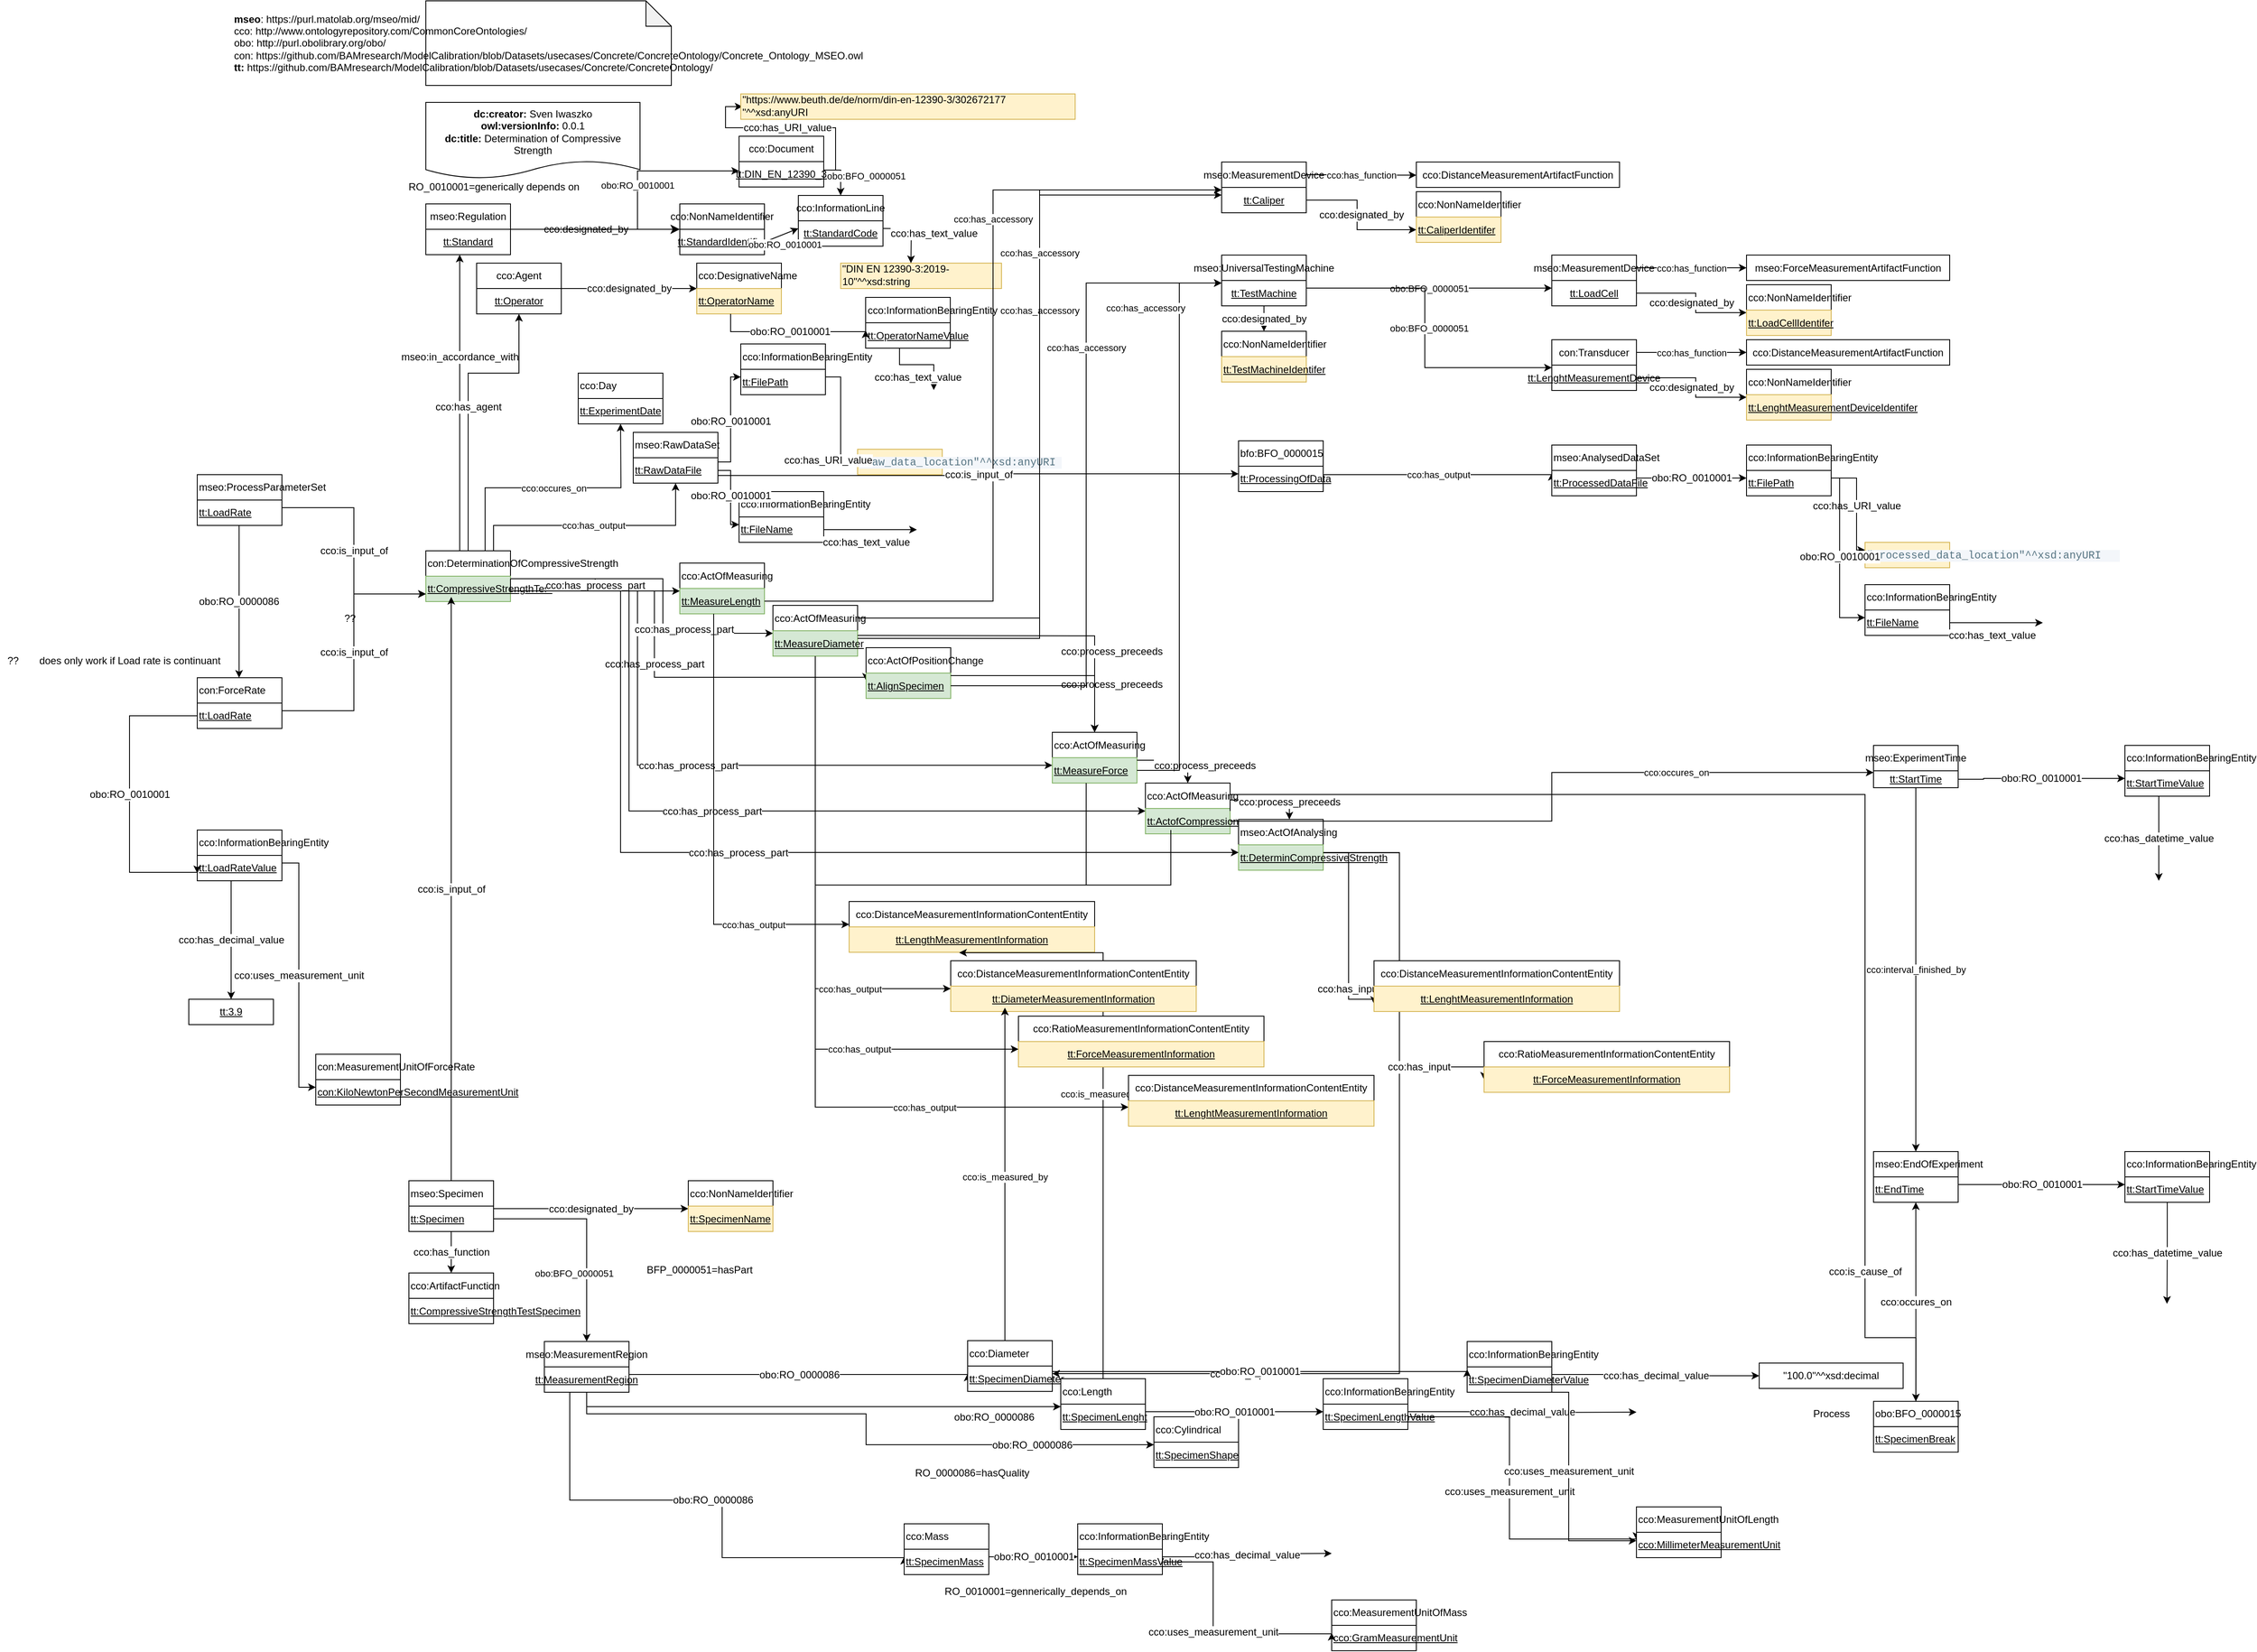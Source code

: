 <mxfile version="15.3.1" type="google"><diagram id="0lHmDX3dBAGh0NagoYOZ" name="Page-1"><mxGraphModel dx="2489" dy="882" grid="1" gridSize="10" guides="1" tooltips="1" connect="1" arrows="1" fold="1" page="1" pageScale="1" pageWidth="827" pageHeight="1169" background="none" math="0" shadow="0"><root><mxCell id="0"/><mxCell id="1" parent="0"/><mxCell id="jl4CK0N2JDoTvXVnFVkB-1" value="&lt;div&gt;&lt;div style=&quot;text-align: left&quot;&gt;&lt;b&gt;mseo&lt;/b&gt;:&amp;nbsp;https://purl.matolab.org/mseo/mid/&lt;/div&gt;&lt;div style=&quot;text-align: left&quot;&gt;cco:&amp;nbsp;http://www.ontologyrepository.com/CommonCoreOntologies/&lt;/div&gt;&lt;div style=&quot;text-align: left&quot;&gt;obo: http://purl.obolibrary.org/obo/&lt;/div&gt;&lt;div style=&quot;text-align: left&quot;&gt;con:&amp;nbsp;https://github.com/BAMresearch/ModelCalibration/blob/Datasets/usecases/Concrete/ConcreteOntology/Concrete_Ontology_MSEO.owl&lt;/div&gt;&lt;div style=&quot;text-align: left&quot;&gt;&lt;b&gt;tt:&lt;/b&gt;&amp;nbsp;https://github.com/BAMresearch/ModelCalibration/blob/Datasets/usecases/Concrete/ConcreteOntology/&lt;/div&gt;&lt;/div&gt;" style="shape=note;whiteSpace=wrap;html=1;backgroundOutline=1;darkOpacity=0.05;" parent="1" vertex="1"><mxGeometry x="60" y="40" width="290" height="100" as="geometry"/></mxCell><mxCell id="jl4CK0N2JDoTvXVnFVkB-2" value="&lt;div&gt;&lt;b&gt;dc:creator:&lt;/b&gt;&amp;nbsp;Sven Iwaszko&lt;/div&gt;&lt;div&gt;&lt;b&gt;owl:versionInfo:&lt;/b&gt; 0.0.1&lt;/div&gt;&lt;div&gt;&lt;b&gt;dc:title:&lt;/b&gt;&amp;nbsp;Determination of Compressive Strength&lt;/div&gt;" style="shape=document;whiteSpace=wrap;html=1;boundedLbl=1;labelBackgroundColor=#ffffff;strokeColor=#000000;fontSize=12;fontColor=#000000;size=0.233;" parent="1" vertex="1"><mxGeometry x="60" y="160" width="253" height="90" as="geometry"/></mxCell><mxCell id="jl4CK0N2JDoTvXVnFVkB-3" value="mseo:Regulation&lt;br&gt;" style="rounded=0;whiteSpace=wrap;html=1;snapToPoint=1;points=[[0.1,0],[0.2,0],[0.3,0],[0.4,0],[0.5,0],[0.6,0],[0.7,0],[0.8,0],[0.9,0],[0,0.1],[0,0.3],[0,0.5],[0,0.7],[0,0.9],[0.1,1],[0.2,1],[0.3,1],[0.4,1],[0.5,1],[0.6,1],[0.7,1],[0.8,1],[0.9,1],[1,0.1],[1,0.3],[1,0.5],[1,0.7],[1,0.9]];" parent="1" vertex="1"><mxGeometry x="60" y="280" width="100" height="30" as="geometry"/></mxCell><mxCell id="jl4CK0N2JDoTvXVnFVkB-4" value="&lt;u&gt;tt:Standard&lt;/u&gt;" style="rounded=0;whiteSpace=wrap;html=1;snapToPoint=1;points=[[0.1,0],[0.2,0],[0.3,0],[0.4,0],[0.5,0],[0.6,0],[0.7,0],[0.8,0],[0.9,0],[0,0.1],[0,0.3],[0,0.5],[0,0.7],[0,0.9],[0.1,1],[0.2,1],[0.3,1],[0.4,1],[0.5,1],[0.6,1],[0.7,1],[0.8,1],[0.9,1],[1,0.1],[1,0.3],[1,0.5],[1,0.7],[1,0.9]];" parent="1" vertex="1"><mxGeometry x="60" y="310" width="100" height="30" as="geometry"/></mxCell><mxCell id="jl4CK0N2JDoTvXVnFVkB-5" value="" style="endArrow=classic;html=1;exitX=1;exitY=0.5;exitDx=0;exitDy=0;entryX=0;entryY=0.5;entryDx=0;entryDy=0;endSize=8;arcSize=0;" parent="1" edge="1"><mxGeometry width="50" height="50" relative="1" as="geometry"><mxPoint x="163" y="310" as="sourcePoint"/><mxPoint x="360" y="310" as="targetPoint"/></mxGeometry></mxCell><mxCell id="jl4CK0N2JDoTvXVnFVkB-6" value="cco:designated_by" style="text;html=1;align=center;verticalAlign=middle;resizable=0;points=[];labelBackgroundColor=#ffffff;" parent="jl4CK0N2JDoTvXVnFVkB-5" vertex="1" connectable="0"><mxGeometry x="-0.127" relative="1" as="geometry"><mxPoint as="offset"/></mxGeometry></mxCell><mxCell id="jl4CK0N2JDoTvXVnFVkB-7" value="cco:NonNameIdentifier" style="rounded=0;whiteSpace=wrap;html=1;snapToPoint=1;points=[[0.1,0],[0.2,0],[0.3,0],[0.4,0],[0.5,0],[0.6,0],[0.7,0],[0.8,0],[0.9,0],[0,0.1],[0,0.3],[0,0.5],[0,0.7],[0,0.9],[0.1,1],[0.2,1],[0.3,1],[0.4,1],[0.5,1],[0.6,1],[0.7,1],[0.8,1],[0.9,1],[1,0.1],[1,0.3],[1,0.5],[1,0.7],[1,0.9]];" parent="1" vertex="1"><mxGeometry x="360" y="280" width="100" height="30" as="geometry"/></mxCell><mxCell id="jl4CK0N2JDoTvXVnFVkB-8" value="&lt;u&gt;tt:StandardIdentifier&lt;/u&gt;" style="rounded=0;whiteSpace=wrap;html=1;snapToPoint=1;points=[[0.1,0],[0.2,0],[0.3,0],[0.4,0],[0.5,0],[0.6,0],[0.7,0],[0.8,0],[0.9,0],[0,0.1],[0,0.3],[0,0.5],[0,0.7],[0,0.9],[0.1,1],[0.2,1],[0.3,1],[0.4,1],[0.5,1],[0.6,1],[0.7,1],[0.8,1],[0.9,1],[1,0.1],[1,0.3],[1,0.5],[1,0.7],[1,0.9]];" parent="1" vertex="1"><mxGeometry x="360" y="310" width="100" height="30" as="geometry"/></mxCell><mxCell id="jl4CK0N2JDoTvXVnFVkB-9" value="obo:RO_0010001" style="edgeStyle=orthogonalEdgeStyle;rounded=0;orthogonalLoop=1;jettySize=auto;html=1;exitX=1;exitY=0.1;exitDx=0;exitDy=0;entryX=0;entryY=0.1;entryDx=0;entryDy=0;" parent="1" edge="1"><mxGeometry x="0.192" relative="1" as="geometry"><Array as="points"><mxPoint x="310" y="310"/><mxPoint x="310" y="241"/></Array><mxPoint as="offset"/><mxPoint x="160" y="310" as="sourcePoint"/><mxPoint x="430" y="241" as="targetPoint"/></mxGeometry></mxCell><mxCell id="jl4CK0N2JDoTvXVnFVkB-10" value="cco:Document" style="rounded=0;whiteSpace=wrap;html=1;snapToPoint=1;points=[[0.1,0],[0.2,0],[0.3,0],[0.4,0],[0.5,0],[0.6,0],[0.7,0],[0.8,0],[0.9,0],[0,0.1],[0,0.3],[0,0.5],[0,0.7],[0,0.9],[0.1,1],[0.2,1],[0.3,1],[0.4,1],[0.5,1],[0.6,1],[0.7,1],[0.8,1],[0.9,1],[1,0.1],[1,0.3],[1,0.5],[1,0.7],[1,0.9]];" parent="1" vertex="1"><mxGeometry x="430" y="200" width="100" height="30" as="geometry"/></mxCell><mxCell id="jl4CK0N2JDoTvXVnFVkB-11" value="&lt;u&gt;tt:DIN_EN_12390_3&lt;/u&gt;" style="rounded=0;whiteSpace=wrap;html=1;snapToPoint=1;points=[[0.1,0],[0.2,0],[0.3,0],[0.4,0],[0.5,0],[0.6,0],[0.7,0],[0.8,0],[0.9,0],[0,0.1],[0,0.3],[0,0.5],[0,0.7],[0,0.9],[0.1,1],[0.2,1],[0.3,1],[0.4,1],[0.5,1],[0.6,1],[0.7,1],[0.8,1],[0.9,1],[1,0.1],[1,0.3],[1,0.5],[1,0.7],[1,0.9]];" parent="1" vertex="1"><mxGeometry x="430" y="230" width="100" height="30" as="geometry"/></mxCell><mxCell id="jl4CK0N2JDoTvXVnFVkB-12" value="cco:has_URI_value" style="rounded=0;orthogonalLoop=1;jettySize=auto;html=1;exitX=1;exitY=0.3;exitDx=0;exitDy=0;fontSize=12;entryX=0;entryY=0.5;entryDx=0;entryDy=0;edgeStyle=orthogonalEdgeStyle;" parent="1" edge="1"><mxGeometry relative="1" as="geometry"><mxPoint x="534" y="240" as="sourcePoint"/><mxPoint x="434" y="165" as="targetPoint"/><Array as="points"><mxPoint x="544" y="240"/><mxPoint x="544" y="190"/><mxPoint x="414" y="190"/><mxPoint x="414" y="165"/></Array></mxGeometry></mxCell><mxCell id="jl4CK0N2JDoTvXVnFVkB-13" value="&quot;https://www.beuth.de/de/norm/din-en-12390-3/302672177&lt;br&gt;&quot;^^xsd:anyURI&lt;span style=&quot;background-color: rgb(243 , 246 , 250) ; color: rgb(86 , 116 , 130) ; font-family: &amp;#34;consolas&amp;#34; , &amp;#34;liberation mono&amp;#34; , &amp;#34;menlo&amp;#34; , &amp;#34;courier&amp;#34; , monospace ; font-size: 12.48px&quot;&gt;&#9;&lt;/span&gt;" style="rounded=0;whiteSpace=wrap;html=1;snapToPoint=1;points=[[0.1,0],[0.2,0],[0.3,0],[0.4,0],[0.5,0],[0.6,0],[0.7,0],[0.8,0],[0.9,0],[0,0.1],[0,0.3],[0,0.5],[0,0.7],[0,0.9],[0.1,1],[0.2,1],[0.3,1],[0.4,1],[0.5,1],[0.6,1],[0.7,1],[0.8,1],[0.9,1],[1,0.1],[1,0.3],[1,0.5],[1,0.7],[1,0.9]];align=left;fillColor=#fff2cc;strokeColor=#d6b656;" parent="1" vertex="1"><mxGeometry x="432" y="150" width="395" height="30" as="geometry"/></mxCell><mxCell id="jl4CK0N2JDoTvXVnFVkB-18" value="&lt;p&gt;&quot;DIN EN 12390-3:2019-10&quot;^^xsd:string&lt;span style=&quot;color: rgb(86 , 116 , 130) ; font-family: &amp;#34;consolas&amp;#34; , &amp;#34;liberation mono&amp;#34; , &amp;#34;menlo&amp;#34; , &amp;#34;courier&amp;#34; , monospace ; font-size: 12.48px ; background-color: rgb(243 , 246 , 250) ; font-size: 12.48px&quot;&gt;&lt;/span&gt;&lt;/p&gt;" style="rounded=0;whiteSpace=wrap;html=1;snapToPoint=1;points=[[0.1,0],[0.2,0],[0.3,0],[0.4,0],[0.5,0],[0.6,0],[0.7,0],[0.8,0],[0.9,0],[0,0.1],[0,0.3],[0,0.5],[0,0.7],[0,0.9],[0.1,1],[0.2,1],[0.3,1],[0.4,1],[0.5,1],[0.6,1],[0.7,1],[0.8,1],[0.9,1],[1,0.1],[1,0.3],[1,0.5],[1,0.7],[1,0.9]];align=left;fillColor=#fff2cc;strokeColor=#d6b656;" parent="1" vertex="1"><mxGeometry x="550" y="350" width="190" height="30" as="geometry"/></mxCell><mxCell id="jl4CK0N2JDoTvXVnFVkB-19" value="cco:Agent" style="rounded=0;whiteSpace=wrap;html=1;snapToPoint=1;points=[[0.1,0],[0.2,0],[0.3,0],[0.4,0],[0.5,0],[0.6,0],[0.7,0],[0.8,0],[0.9,0],[0,0.1],[0,0.3],[0,0.5],[0,0.7],[0,0.9],[0.1,1],[0.2,1],[0.3,1],[0.4,1],[0.5,1],[0.6,1],[0.7,1],[0.8,1],[0.9,1],[1,0.1],[1,0.3],[1,0.5],[1,0.7],[1,0.9]];" parent="1" vertex="1"><mxGeometry x="120" y="350" width="100" height="30" as="geometry"/></mxCell><mxCell id="jl4CK0N2JDoTvXVnFVkB-20" value="&lt;u&gt;tt:Operator&lt;/u&gt;" style="rounded=0;whiteSpace=wrap;html=1;snapToPoint=1;points=[[0.1,0],[0.2,0],[0.3,0],[0.4,0],[0.5,0],[0.6,0],[0.7,0],[0.8,0],[0.9,0],[0,0.1],[0,0.3],[0,0.5],[0,0.7],[0,0.9],[0.1,1],[0.2,1],[0.3,1],[0.4,1],[0.5,1],[0.6,1],[0.7,1],[0.8,1],[0.9,1],[1,0.1],[1,0.3],[1,0.5],[1,0.7],[1,0.9]];" parent="1" vertex="1"><mxGeometry x="120" y="380" width="100" height="30" as="geometry"/></mxCell><mxCell id="jl4CK0N2JDoTvXVnFVkB-21" value="cco:designated_by" style="edgeStyle=orthogonalEdgeStyle;rounded=0;orthogonalLoop=1;jettySize=auto;html=1;exitX=1;exitY=0.1;exitDx=0;exitDy=0;fontSize=12;entryX=0;entryY=0.1;entryDx=0;entryDy=0;" parent="1" edge="1"><mxGeometry relative="1" as="geometry"><mxPoint x="220" y="380" as="sourcePoint"/><mxPoint x="380" y="380" as="targetPoint"/></mxGeometry></mxCell><mxCell id="jl4CK0N2JDoTvXVnFVkB-22" value="cco:DesignativeName" style="rounded=0;whiteSpace=wrap;html=1;snapToPoint=1;points=[[0.1,0],[0.2,0],[0.3,0],[0.4,0],[0.5,0],[0.6,0],[0.7,0],[0.8,0],[0.9,0],[0,0.1],[0,0.3],[0,0.5],[0,0.7],[0,0.9],[0.1,1],[0.2,1],[0.3,1],[0.4,1],[0.5,1],[0.6,1],[0.7,1],[0.8,1],[0.9,1],[1,0.1],[1,0.3],[1,0.5],[1,0.7],[1,0.9]];align=left;" parent="1" vertex="1"><mxGeometry x="380" y="350" width="100" height="30" as="geometry"/></mxCell><mxCell id="jl4CK0N2JDoTvXVnFVkB-24" value="&lt;u&gt;tt:OperatorName&lt;br&gt;&lt;/u&gt;" style="rounded=0;whiteSpace=wrap;html=1;snapToPoint=1;points=[[0.1,0],[0.2,0],[0.3,0],[0.4,0],[0.5,0],[0.6,0],[0.7,0],[0.8,0],[0.9,0],[0,0.1],[0,0.3],[0,0.5],[0,0.7],[0,0.9],[0.1,1],[0.2,1],[0.3,1],[0.4,1],[0.5,1],[0.6,1],[0.7,1],[0.8,1],[0.9,1],[1,0.1],[1,0.3],[1,0.5],[1,0.7],[1,0.9]];align=left;fillColor=#fff2cc;strokeColor=#d6b656;" parent="1" vertex="1"><mxGeometry x="380" y="380" width="100" height="30" as="geometry"/></mxCell><mxCell id="jl4CK0N2JDoTvXVnFVkB-27" value="cco:InformationLine" style="rounded=0;whiteSpace=wrap;html=1;snapToPoint=1;points=[[0.1,0],[0.2,0],[0.3,0],[0.4,0],[0.5,0],[0.6,0],[0.7,0],[0.8,0],[0.9,0],[0,0.1],[0,0.3],[0,0.5],[0,0.7],[0,0.9],[0.1,1],[0.2,1],[0.3,1],[0.4,1],[0.5,1],[0.6,1],[0.7,1],[0.8,1],[0.9,1],[1,0.1],[1,0.3],[1,0.5],[1,0.7],[1,0.9]];" parent="1" vertex="1"><mxGeometry x="500" y="270" width="100" height="30" as="geometry"/></mxCell><mxCell id="jl4CK0N2JDoTvXVnFVkB-28" value="&lt;u&gt;tt:StandardCode&lt;/u&gt;" style="rounded=0;whiteSpace=wrap;html=1;snapToPoint=1;points=[[0.1,0],[0.2,0],[0.3,0],[0.4,0],[0.5,0],[0.6,0],[0.7,0],[0.8,0],[0.9,0],[0,0.1],[0,0.3],[0,0.5],[0,0.7],[0,0.9],[0.1,1],[0.2,1],[0.3,1],[0.4,1],[0.5,1],[0.6,1],[0.7,1],[0.8,1],[0.9,1],[1,0.1],[1,0.3],[1,0.5],[1,0.7],[1,0.9]];" parent="1" vertex="1"><mxGeometry x="500" y="300" width="100" height="30" as="geometry"/></mxCell><mxCell id="jl4CK0N2JDoTvXVnFVkB-29" value="cco:has_text_value" style="edgeStyle=orthogonalEdgeStyle;rounded=0;orthogonalLoop=1;jettySize=auto;html=1;exitX=1;exitY=0.3;exitDx=0;exitDy=0;fontSize=12;entryX=0.7;entryY=0;entryDx=0;entryDy=0;" parent="1" edge="1"><mxGeometry x="0.054" y="27" relative="1" as="geometry"><mxPoint x="600" y="309" as="sourcePoint"/><mxPoint x="633" y="350" as="targetPoint"/><mxPoint as="offset"/></mxGeometry></mxCell><mxCell id="jl4CK0N2JDoTvXVnFVkB-31" value="obo:BFO_0000051" style="edgeStyle=orthogonalEdgeStyle;rounded=0;orthogonalLoop=1;jettySize=auto;html=1;entryX=0.5;entryY=0;entryDx=0;entryDy=0;" parent="1" edge="1"><mxGeometry x="420" y="-1102.5" as="geometry"><mxPoint x="530" y="240" as="sourcePoint"/><mxPoint x="550" y="270" as="targetPoint"/><mxPoint x="40" y="-8" as="offset"/></mxGeometry></mxCell><mxCell id="jl4CK0N2JDoTvXVnFVkB-51" value="mseo:in_accordance_with" style="edgeStyle=orthogonalEdgeStyle;rounded=0;orthogonalLoop=1;jettySize=auto;html=1;fontSize=12;entryX=0.5;entryY=1;entryDx=0;entryDy=0;exitX=0.5;exitY=0;exitDx=0;exitDy=0;" parent="1" edge="1"><mxGeometry x="0.323" relative="1" as="geometry"><mxPoint x="100" y="694.5" as="sourcePoint"/><mxPoint x="100" y="340" as="targetPoint"/><Array as="points"><mxPoint x="100" y="460"/><mxPoint x="100" y="460"/></Array><mxPoint y="1" as="offset"/></mxGeometry></mxCell><mxCell id="jl4CK0N2JDoTvXVnFVkB-114" value="" style="group;labelPosition=right;verticalLabelPosition=top;align=right;verticalAlign=bottom;fontColor=#009474;movable=0;resizable=0;rotatable=0;deletable=0;editable=0;connectable=0;" parent="1" vertex="1" connectable="0"><mxGeometry x="60" y="540" width="1060" height="363" as="geometry"/></mxCell><mxCell id="jl4CK0N2JDoTvXVnFVkB-115" value="con:DeterminationOfCompressiveStrength" style="rounded=0;whiteSpace=wrap;html=1;snapToPoint=1;points=[[0.1,0],[0.2,0],[0.3,0],[0.4,0],[0.5,0],[0.6,0],[0.7,0],[0.8,0],[0.9,0],[0,0.1],[0,0.3],[0,0.5],[0,0.7],[0,0.9],[0.1,1],[0.2,1],[0.3,1],[0.4,1],[0.5,1],[0.6,1],[0.7,1],[0.8,1],[0.9,1],[1,0.1],[1,0.3],[1,0.5],[1,0.7],[1,0.9]];align=left;" parent="jl4CK0N2JDoTvXVnFVkB-114" vertex="1"><mxGeometry y="150" width="100" height="30" as="geometry"/></mxCell><mxCell id="jl4CK0N2JDoTvXVnFVkB-116" value="&lt;u&gt;tt:CompressiveStrengthTest&lt;br&gt;&lt;/u&gt;" style="rounded=0;whiteSpace=wrap;html=1;snapToPoint=1;points=[[0.1,0],[0.2,0],[0.3,0],[0.4,0],[0.5,0],[0.6,0],[0.7,0],[0.8,0],[0.9,0],[0,0.1],[0,0.3],[0,0.5],[0,0.7],[0,0.9],[0.1,1],[0.2,1],[0.3,1],[0.4,1],[0.5,1],[0.6,1],[0.7,1],[0.8,1],[0.9,1],[1,0.1],[1,0.3],[1,0.5],[1,0.7],[1,0.9]];align=left;fillColor=#d5e8d4;strokeColor=#82b366;" parent="jl4CK0N2JDoTvXVnFVkB-114" vertex="1"><mxGeometry y="180" width="100" height="30" as="geometry"/></mxCell><mxCell id="jl4CK0N2JDoTvXVnFVkB-117" value="cco:has_process_part" style="edgeStyle=orthogonalEdgeStyle;rounded=0;orthogonalLoop=1;jettySize=auto;html=1;exitX=1;exitY=0.1;exitDx=0;exitDy=0;fontSize=12;entryX=0;entryY=0.1;entryDx=0;entryDy=0;" parent="jl4CK0N2JDoTvXVnFVkB-114" source="jl4CK0N2JDoTvXVnFVkB-116" target="jl4CK0N2JDoTvXVnFVkB-119" edge="1"><mxGeometry relative="1" as="geometry"><mxPoint x="300" y="199.5" as="targetPoint"/></mxGeometry></mxCell><mxCell id="jl4CK0N2JDoTvXVnFVkB-118" value="cco:ActOfMeasuring&lt;span style=&quot;white-space: pre&quot;&gt;&#9;&lt;/span&gt;" style="rounded=0;whiteSpace=wrap;html=1;snapToPoint=1;points=[[0.1,0],[0.2,0],[0.3,0],[0.4,0],[0.5,0],[0.6,0],[0.7,0],[0.8,0],[0.9,0],[0,0.1],[0,0.3],[0,0.5],[0,0.7],[0,0.9],[0.1,1],[0.2,1],[0.3,1],[0.4,1],[0.5,1],[0.6,1],[0.7,1],[0.8,1],[0.9,1],[1,0.1],[1,0.3],[1,0.5],[1,0.7],[1,0.9]];align=left;" parent="jl4CK0N2JDoTvXVnFVkB-114" vertex="1"><mxGeometry x="300" y="164.5" width="100" height="30" as="geometry"/></mxCell><mxCell id="jl4CK0N2JDoTvXVnFVkB-119" value="&lt;u&gt;tt:MeasureLength&lt;/u&gt;" style="rounded=0;whiteSpace=wrap;html=1;snapToPoint=1;points=[[0.1,0],[0.2,0],[0.3,0],[0.4,0],[0.5,0],[0.6,0],[0.7,0],[0.8,0],[0.9,0],[0,0.1],[0,0.3],[0,0.5],[0,0.7],[0,0.9],[0.1,1],[0.2,1],[0.3,1],[0.4,1],[0.5,1],[0.6,1],[0.7,1],[0.8,1],[0.9,1],[1,0.1],[1,0.3],[1,0.5],[1,0.7],[1,0.9]];align=left;fillColor=#d5e8d4;strokeColor=#82b366;" parent="jl4CK0N2JDoTvXVnFVkB-114" vertex="1"><mxGeometry x="300" y="194.5" width="100" height="30" as="geometry"/></mxCell><mxCell id="jl4CK0N2JDoTvXVnFVkB-120" value="cco:has_process_part" style="edgeStyle=orthogonalEdgeStyle;rounded=0;orthogonalLoop=1;jettySize=auto;html=1;exitX=1;exitY=0.1;exitDx=0;exitDy=0;fontSize=12;elbow=vertical;entryX=0;entryY=0.3;entryDx=0;entryDy=0;" parent="jl4CK0N2JDoTvXVnFVkB-114" source="jl4CK0N2JDoTvXVnFVkB-116" target="jl4CK0N2JDoTvXVnFVkB-122" edge="1"><mxGeometry relative="1" as="geometry"><mxPoint x="320" y="297.5" as="sourcePoint"/><mxPoint x="520" y="299.5" as="targetPoint"/><Array as="points"><mxPoint x="270" y="197.5"/><mxPoint x="270" y="299.5"/><mxPoint x="520" y="299.5"/></Array></mxGeometry></mxCell><mxCell id="jl4CK0N2JDoTvXVnFVkB-121" value="cco:ActOfPositionChange" style="rounded=0;whiteSpace=wrap;html=1;snapToPoint=1;points=[[0.1,0],[0.2,0],[0.3,0],[0.4,0],[0.5,0],[0.6,0],[0.7,0],[0.8,0],[0.9,0],[0,0.1],[0,0.3],[0,0.5],[0,0.7],[0,0.9],[0.1,1],[0.2,1],[0.3,1],[0.4,1],[0.5,1],[0.6,1],[0.7,1],[0.8,1],[0.9,1],[1,0.1],[1,0.3],[1,0.5],[1,0.7],[1,0.9]];align=left;" parent="jl4CK0N2JDoTvXVnFVkB-114" vertex="1"><mxGeometry x="520" y="264.5" width="100" height="30" as="geometry"/></mxCell><mxCell id="jl4CK0N2JDoTvXVnFVkB-122" value="&lt;u&gt;tt:AlignSpecimen&lt;/u&gt;" style="rounded=0;whiteSpace=wrap;html=1;snapToPoint=1;points=[[0.1,0],[0.2,0],[0.3,0],[0.4,0],[0.5,0],[0.6,0],[0.7,0],[0.8,0],[0.9,0],[0,0.1],[0,0.3],[0,0.5],[0,0.7],[0,0.9],[0.1,1],[0.2,1],[0.3,1],[0.4,1],[0.5,1],[0.6,1],[0.7,1],[0.8,1],[0.9,1],[1,0.1],[1,0.3],[1,0.5],[1,0.7],[1,0.9]];align=left;fillColor=#d5e8d4;strokeColor=#82b366;" parent="jl4CK0N2JDoTvXVnFVkB-114" vertex="1"><mxGeometry x="520" y="294.5" width="100" height="30" as="geometry"/></mxCell><mxCell id="jl4CK0N2JDoTvXVnFVkB-123" value="cco:has_process_part" style="edgeStyle=orthogonalEdgeStyle;rounded=0;orthogonalLoop=1;jettySize=auto;html=1;exitX=1;exitY=0.1;exitDx=0;exitDy=0;fontSize=12;entryX=0;entryY=0.3;entryDx=0;entryDy=0;" parent="jl4CK0N2JDoTvXVnFVkB-114" source="jl4CK0N2JDoTvXVnFVkB-116" target="jl4CK0N2JDoTvXVnFVkB-125" edge="1"><mxGeometry relative="1" as="geometry"><mxPoint x="430" y="347.5" as="sourcePoint"/><mxPoint x="630" y="349.5" as="targetPoint"/><Array as="points"><mxPoint x="250" y="197.5"/><mxPoint x="250" y="403.5"/></Array></mxGeometry></mxCell><mxCell id="jl4CK0N2JDoTvXVnFVkB-124" value="cco:ActOfMeasuring&lt;span style=&quot;white-space: pre&quot;&gt;&#9;&lt;/span&gt;" style="rounded=0;whiteSpace=wrap;html=1;snapToPoint=1;points=[[0.1,0],[0.2,0],[0.3,0],[0.4,0],[0.5,0],[0.6,0],[0.7,0],[0.8,0],[0.9,0],[0,0.1],[0,0.3],[0,0.5],[0,0.7],[0,0.9],[0.1,1],[0.2,1],[0.3,1],[0.4,1],[0.5,1],[0.6,1],[0.7,1],[0.8,1],[0.9,1],[1,0.1],[1,0.3],[1,0.5],[1,0.7],[1,0.9]];align=left;" parent="jl4CK0N2JDoTvXVnFVkB-114" vertex="1"><mxGeometry x="740" y="364.5" width="100" height="30" as="geometry"/></mxCell><mxCell id="jl4CK0N2JDoTvXVnFVkB-125" value="&lt;u&gt;tt:MeasureForce&lt;/u&gt;" style="rounded=0;whiteSpace=wrap;html=1;snapToPoint=1;points=[[0.1,0],[0.2,0],[0.3,0],[0.4,0],[0.5,0],[0.6,0],[0.7,0],[0.8,0],[0.9,0],[0,0.1],[0,0.3],[0,0.5],[0,0.7],[0,0.9],[0.1,1],[0.2,1],[0.3,1],[0.4,1],[0.5,1],[0.6,1],[0.7,1],[0.8,1],[0.9,1],[1,0.1],[1,0.3],[1,0.5],[1,0.7],[1,0.9]];align=left;fillColor=#d5e8d4;strokeColor=#82b366;" parent="jl4CK0N2JDoTvXVnFVkB-114" vertex="1"><mxGeometry x="740" y="394.5" width="100" height="30" as="geometry"/></mxCell><mxCell id="jl4CK0N2JDoTvXVnFVkB-126" value="cco:has_process_part" style="edgeStyle=orthogonalEdgeStyle;rounded=0;orthogonalLoop=1;jettySize=auto;html=1;exitX=1;exitY=0.1;exitDx=0;exitDy=0;fontSize=12;entryX=0;entryY=0.1;entryDx=0;entryDy=0;" parent="jl4CK0N2JDoTvXVnFVkB-114" source="jl4CK0N2JDoTvXVnFVkB-116" target="jl4CK0N2JDoTvXVnFVkB-128" edge="1"><mxGeometry relative="1" as="geometry"><mxPoint x="540" y="407.5" as="sourcePoint"/><mxPoint x="740" y="409.5" as="targetPoint"/><Array as="points"><mxPoint x="240" y="197.5"/><mxPoint x="240" y="457.5"/></Array></mxGeometry></mxCell><mxCell id="jl4CK0N2JDoTvXVnFVkB-127" value="cco:ActOfMeasuring&lt;span style=&quot;white-space: pre&quot;&gt;&#9;&lt;/span&gt;" style="rounded=0;whiteSpace=wrap;html=1;snapToPoint=1;points=[[0.1,0],[0.2,0],[0.3,0],[0.4,0],[0.5,0],[0.6,0],[0.7,0],[0.8,0],[0.9,0],[0,0.1],[0,0.3],[0,0.5],[0,0.7],[0,0.9],[0.1,1],[0.2,1],[0.3,1],[0.4,1],[0.5,1],[0.6,1],[0.7,1],[0.8,1],[0.9,1],[1,0.1],[1,0.3],[1,0.5],[1,0.7],[1,0.9]];align=left;" parent="jl4CK0N2JDoTvXVnFVkB-114" vertex="1"><mxGeometry x="850" y="424.5" width="100" height="30" as="geometry"/></mxCell><mxCell id="jl4CK0N2JDoTvXVnFVkB-128" value="&lt;u&gt;tt:ActofCompression&lt;/u&gt;" style="rounded=0;whiteSpace=wrap;html=1;snapToPoint=1;points=[[0.1,0],[0.2,0],[0.3,0],[0.4,0],[0.5,0],[0.6,0],[0.7,0],[0.8,0],[0.9,0],[0,0.1],[0,0.3],[0,0.5],[0,0.7],[0,0.9],[0.1,1],[0.2,1],[0.3,1],[0.4,1],[0.5,1],[0.6,1],[0.7,1],[0.8,1],[0.9,1],[1,0.1],[1,0.3],[1,0.5],[1,0.7],[1,0.9]];align=left;fillColor=#d5e8d4;strokeColor=#82b366;" parent="jl4CK0N2JDoTvXVnFVkB-114" vertex="1"><mxGeometry x="850" y="454.5" width="100" height="30" as="geometry"/></mxCell><mxCell id="jl4CK0N2JDoTvXVnFVkB-129" value="cco:has_process_part" style="edgeStyle=elbowEdgeStyle;rounded=0;orthogonalLoop=1;jettySize=auto;html=1;exitX=1;exitY=0.1;exitDx=0;exitDy=0;fontSize=12;entryX=0;entryY=0.1;entryDx=0;entryDy=0;" parent="jl4CK0N2JDoTvXVnFVkB-114" source="jl4CK0N2JDoTvXVnFVkB-116" target="jl4CK0N2JDoTvXVnFVkB-131" edge="1"><mxGeometry x="0.438" y="5" relative="1" as="geometry"><mxPoint x="210" y="247.5" as="sourcePoint"/><mxPoint x="410" y="249.5" as="targetPoint"/><Array as="points"><mxPoint x="280" y="224.5"/></Array><mxPoint as="offset"/></mxGeometry></mxCell><mxCell id="jl4CK0N2JDoTvXVnFVkB-130" value="cco:ActOfMeasuring&lt;span style=&quot;white-space: pre&quot;&gt;&#9;&lt;/span&gt;" style="rounded=0;whiteSpace=wrap;html=1;snapToPoint=1;points=[[0.1,0],[0.2,0],[0.3,0],[0.4,0],[0.5,0],[0.6,0],[0.7,0],[0.8,0],[0.9,0],[0,0.1],[0,0.3],[0,0.5],[0,0.7],[0,0.9],[0.1,1],[0.2,1],[0.3,1],[0.4,1],[0.5,1],[0.6,1],[0.7,1],[0.8,1],[0.9,1],[1,0.1],[1,0.3],[1,0.5],[1,0.7],[1,0.9]];align=left;" parent="jl4CK0N2JDoTvXVnFVkB-114" vertex="1"><mxGeometry x="410" y="214.5" width="100" height="30" as="geometry"/></mxCell><mxCell id="jl4CK0N2JDoTvXVnFVkB-131" value="&lt;u&gt;tt:MeasureDiameter&lt;/u&gt;" style="rounded=0;whiteSpace=wrap;html=1;snapToPoint=1;points=[[0.1,0],[0.2,0],[0.3,0],[0.4,0],[0.5,0],[0.6,0],[0.7,0],[0.8,0],[0.9,0],[0,0.1],[0,0.3],[0,0.5],[0,0.7],[0,0.9],[0.1,1],[0.2,1],[0.3,1],[0.4,1],[0.5,1],[0.6,1],[0.7,1],[0.8,1],[0.9,1],[1,0.1],[1,0.3],[1,0.5],[1,0.7],[1,0.9]];align=left;fillColor=#d5e8d4;strokeColor=#82b366;" parent="jl4CK0N2JDoTvXVnFVkB-114" vertex="1"><mxGeometry x="410" y="244.5" width="100" height="30" as="geometry"/></mxCell><mxCell id="jl4CK0N2JDoTvXVnFVkB-132" value="mseo:ActOfAnalysing&lt;span style=&quot;white-space: pre&quot;&gt;&#9;&lt;/span&gt;" style="rounded=0;whiteSpace=wrap;html=1;snapToPoint=1;points=[[0.1,0],[0.2,0],[0.3,0],[0.4,0],[0.5,0],[0.6,0],[0.7,0],[0.8,0],[0.9,0],[0,0.1],[0,0.3],[0,0.5],[0,0.7],[0,0.9],[0.1,1],[0.2,1],[0.3,1],[0.4,1],[0.5,1],[0.6,1],[0.7,1],[0.8,1],[0.9,1],[1,0.1],[1,0.3],[1,0.5],[1,0.7],[1,0.9]];align=left;" parent="jl4CK0N2JDoTvXVnFVkB-114" vertex="1"><mxGeometry x="960" y="467.5" width="100" height="30" as="geometry"/></mxCell><mxCell id="jl4CK0N2JDoTvXVnFVkB-133" value="&lt;u&gt;tt:DeterminCompressiveStrength&lt;br&gt;&lt;/u&gt;" style="rounded=0;whiteSpace=wrap;html=1;snapToPoint=1;points=[[0.1,0],[0.2,0],[0.3,0],[0.4,0],[0.5,0],[0.6,0],[0.7,0],[0.8,0],[0.9,0],[0,0.1],[0,0.3],[0,0.5],[0,0.7],[0,0.9],[0.1,1],[0.2,1],[0.3,1],[0.4,1],[0.5,1],[0.6,1],[0.7,1],[0.8,1],[0.9,1],[1,0.1],[1,0.3],[1,0.5],[1,0.7],[1,0.9]];align=left;fillColor=#d5e8d4;strokeColor=#82b366;" parent="jl4CK0N2JDoTvXVnFVkB-114" vertex="1"><mxGeometry x="960" y="497.5" width="100" height="30" as="geometry"/></mxCell><mxCell id="jl4CK0N2JDoTvXVnFVkB-134" value="cco:has_process_part" style="edgeStyle=orthogonalEdgeStyle;rounded=0;orthogonalLoop=1;jettySize=auto;html=1;exitX=1;exitY=0.1;exitDx=0;exitDy=0;fontSize=12;entryX=0;entryY=0.3;entryDx=0;entryDy=0;" parent="jl4CK0N2JDoTvXVnFVkB-114" source="jl4CK0N2JDoTvXVnFVkB-116" target="jl4CK0N2JDoTvXVnFVkB-133" edge="1"><mxGeometry relative="1" as="geometry"><mxPoint x="210" y="264.5" as="sourcePoint"/><mxPoint x="850" y="452.5" as="targetPoint"/><Array as="points"><mxPoint x="230" y="197.5"/><mxPoint x="230" y="506.5"/></Array></mxGeometry></mxCell><mxCell id="jl4CK0N2JDoTvXVnFVkB-138" value="cco:process_preceeds" style="edgeStyle=orthogonalEdgeStyle;rounded=0;orthogonalLoop=1;jettySize=auto;html=1;exitX=1;exitY=0.1;exitDx=0;exitDy=0;fontSize=12;entryX=0.5;entryY=0;entryDx=0;entryDy=0;" parent="jl4CK0N2JDoTvXVnFVkB-114" source="jl4CK0N2JDoTvXVnFVkB-122" target="jl4CK0N2JDoTvXVnFVkB-124" edge="1"><mxGeometry x="0.518" y="20" relative="1" as="geometry"><mxPoint x="110" y="225.5" as="sourcePoint"/><mxPoint x="680" y="314.5" as="targetPoint"/><mxPoint as="offset"/><Array as="points"><mxPoint x="790" y="298"/></Array></mxGeometry></mxCell><mxCell id="jl4CK0N2JDoTvXVnFVkB-139" value="cco:process_preceeds" style="edgeStyle=orthogonalEdgeStyle;rounded=0;orthogonalLoop=1;jettySize=auto;html=1;fontSize=12;entryX=0.5;entryY=0;entryDx=0;entryDy=0;" parent="jl4CK0N2JDoTvXVnFVkB-114" target="jl4CK0N2JDoTvXVnFVkB-124" edge="1"><mxGeometry x="0.518" y="20" relative="1" as="geometry"><mxPoint x="510" y="250" as="sourcePoint"/><mxPoint x="690" y="324.5" as="targetPoint"/><mxPoint as="offset"/></mxGeometry></mxCell><mxCell id="jl4CK0N2JDoTvXVnFVkB-140" value="cco:process_preceeds" style="edgeStyle=orthogonalEdgeStyle;rounded=0;orthogonalLoop=1;jettySize=auto;html=1;exitX=1;exitY=0.1;exitDx=0;exitDy=0;fontSize=12;entryX=0.5;entryY=0;entryDx=0;entryDy=0;" parent="jl4CK0N2JDoTvXVnFVkB-114" source="jl4CK0N2JDoTvXVnFVkB-125" target="jl4CK0N2JDoTvXVnFVkB-127" edge="1"><mxGeometry x="0.518" y="20" relative="1" as="geometry"><mxPoint x="740" y="357.5" as="sourcePoint"/><mxPoint x="800" y="374.5" as="targetPoint"/><mxPoint as="offset"/></mxGeometry></mxCell><mxCell id="jl4CK0N2JDoTvXVnFVkB-141" value="cco:process_preceeds" style="edgeStyle=orthogonalEdgeStyle;rounded=0;orthogonalLoop=1;jettySize=auto;html=1;exitX=1;exitY=0.1;exitDx=0;exitDy=0;fontSize=12;entryX=0.6;entryY=0;entryDx=0;entryDy=0;" parent="jl4CK0N2JDoTvXVnFVkB-114" source="jl4CK0N2JDoTvXVnFVkB-128" target="jl4CK0N2JDoTvXVnFVkB-132" edge="1"><mxGeometry x="0.6" relative="1" as="geometry"><mxPoint x="850" y="407.5" as="sourcePoint"/><mxPoint x="910" y="434.5" as="targetPoint"/><Array as="points"><mxPoint x="950" y="444.5"/><mxPoint x="1020" y="444.5"/></Array><mxPoint as="offset"/></mxGeometry></mxCell><mxCell id="jl4CK0N2JDoTvXVnFVkB-144" value="&lt;span style=&quot;color: rgb(86 , 116 , 130) ; font-family: &amp;#34;consolas&amp;#34; , &amp;#34;liberation mono&amp;#34; , &amp;#34;menlo&amp;#34; , &amp;#34;courier&amp;#34; , monospace ; font-size: 12.48px ; background-color: rgb(243 , 246 , 250)&quot;&gt;&quot;raw_data_location&quot;^^xsd:anyURI&lt;span style=&quot;white-space: pre&quot;&gt;&#9;&lt;/span&gt;&lt;/span&gt;" style="rounded=0;whiteSpace=wrap;html=1;snapToPoint=1;points=[[0.1,0],[0.2,0],[0.3,0],[0.4,0],[0.5,0],[0.6,0],[0.7,0],[0.8,0],[0.9,0],[0,0.1],[0,0.3],[0,0.5],[0,0.7],[0,0.9],[0.1,1],[0.2,1],[0.3,1],[0.4,1],[0.5,1],[0.6,1],[0.7,1],[0.8,1],[0.9,1],[1,0.1],[1,0.3],[1,0.5],[1,0.7],[1,0.9]];align=left;fillColor=#fff2cc;strokeColor=#d6b656;" parent="jl4CK0N2JDoTvXVnFVkB-114" vertex="1"><mxGeometry x="510" y="30" width="100" height="30" as="geometry"/></mxCell><mxCell id="YLLnXrz9QQEAzovuqbpe-16" value="cco:InformationBearingEntity" style="rounded=0;whiteSpace=wrap;html=1;snapToPoint=1;points=[[0.1,0],[0.2,0],[0.3,0],[0.4,0],[0.5,0],[0.6,0],[0.7,0],[0.8,0],[0.9,0],[0,0.1],[0,0.3],[0,0.5],[0,0.7],[0,0.9],[0.1,1],[0.2,1],[0.3,1],[0.4,1],[0.5,1],[0.6,1],[0.7,1],[0.8,1],[0.9,1],[1,0.1],[1,0.3],[1,0.5],[1,0.7],[1,0.9]];align=left;" parent="jl4CK0N2JDoTvXVnFVkB-114" vertex="1"><mxGeometry x="370" y="80" width="100" height="30" as="geometry"/></mxCell><mxCell id="YLLnXrz9QQEAzovuqbpe-17" value="&lt;u&gt;tt:FileName&lt;br&gt;&lt;/u&gt;" style="rounded=0;whiteSpace=wrap;html=1;snapToPoint=1;points=[[0.1,0],[0.2,0],[0.3,0],[0.4,0],[0.5,0],[0.6,0],[0.7,0],[0.8,0],[0.9,0],[0,0.1],[0,0.3],[0,0.5],[0,0.7],[0,0.9],[0.1,1],[0.2,1],[0.3,1],[0.4,1],[0.5,1],[0.6,1],[0.7,1],[0.8,1],[0.9,1],[1,0.1],[1,0.3],[1,0.5],[1,0.7],[1,0.9]];align=left;" parent="jl4CK0N2JDoTvXVnFVkB-114" vertex="1"><mxGeometry x="370" y="110" width="100" height="30" as="geometry"/></mxCell><mxCell id="YLLnXrz9QQEAzovuqbpe-19" value="cco:has_text_value" style="edgeStyle=orthogonalEdgeStyle;rounded=0;orthogonalLoop=1;jettySize=auto;html=1;exitX=1;exitY=0.5;exitDx=0;exitDy=0;fontSize=12;" parent="jl4CK0N2JDoTvXVnFVkB-114" source="YLLnXrz9QQEAzovuqbpe-17" edge="1"><mxGeometry x="-0.091" y="-15" relative="1" as="geometry"><mxPoint x="490" y="123.5" as="sourcePoint"/><mxPoint x="580" y="125" as="targetPoint"/><mxPoint as="offset"/></mxGeometry></mxCell><mxCell id="YLLnXrz9QQEAzovuqbpe-43" value="bfo:BFO_0000015" style="rounded=0;whiteSpace=wrap;html=1;snapToPoint=1;points=[[0.1,0],[0.2,0],[0.3,0],[0.4,0],[0.5,0],[0.6,0],[0.7,0],[0.8,0],[0.9,0],[0,0.1],[0,0.3],[0,0.5],[0,0.7],[0,0.9],[0.1,1],[0.2,1],[0.3,1],[0.4,1],[0.5,1],[0.6,1],[0.7,1],[0.8,1],[0.9,1],[1,0.1],[1,0.3],[1,0.5],[1,0.7],[1,0.9]];align=left;" parent="jl4CK0N2JDoTvXVnFVkB-114" vertex="1"><mxGeometry x="960" y="20" width="100" height="30" as="geometry"/></mxCell><mxCell id="YLLnXrz9QQEAzovuqbpe-44" value="&lt;u&gt;tt:ProcessingOfData&lt;br&gt;&lt;/u&gt;" style="rounded=0;whiteSpace=wrap;html=1;snapToPoint=1;points=[[0.1,0],[0.2,0],[0.3,0],[0.4,0],[0.5,0],[0.6,0],[0.7,0],[0.8,0],[0.9,0],[0,0.1],[0,0.3],[0,0.5],[0,0.7],[0,0.9],[0.1,1],[0.2,1],[0.3,1],[0.4,1],[0.5,1],[0.6,1],[0.7,1],[0.8,1],[0.9,1],[1,0.1],[1,0.3],[1,0.5],[1,0.7],[1,0.9]];align=left;" parent="jl4CK0N2JDoTvXVnFVkB-114" vertex="1"><mxGeometry x="960" y="50" width="100" height="30" as="geometry"/></mxCell><mxCell id="jl4CK0N2JDoTvXVnFVkB-148" value="cco:has_agent" style="edgeStyle=orthogonalEdgeStyle;rounded=0;orthogonalLoop=1;jettySize=auto;html=1;fontSize=12;entryX=0.5;entryY=1;entryDx=0;entryDy=0;" parent="1" target="jl4CK0N2JDoTvXVnFVkB-20" edge="1"><mxGeometry relative="1" as="geometry"><mxPoint x="110" y="690" as="sourcePoint"/><mxPoint x="160" y="400" as="targetPoint"/><Array as="points"><mxPoint x="110" y="480"/><mxPoint x="170" y="480"/></Array></mxGeometry></mxCell><mxCell id="jl4CK0N2JDoTvXVnFVkB-152" value="cco:occures_on" style="edgeStyle=orthogonalEdgeStyle;rounded=0;orthogonalLoop=1;jettySize=auto;html=1;exitX=0.7;exitY=0;exitDx=0;exitDy=0;entryX=0.5;entryY=1;entryDx=0;entryDy=0;" parent="1" source="jl4CK0N2JDoTvXVnFVkB-115" edge="1"><mxGeometry relative="1" as="geometry"><mxPoint x="120" y="684.5" as="sourcePoint"/><mxPoint x="290" y="540" as="targetPoint"/></mxGeometry></mxCell><mxCell id="jl4CK0N2JDoTvXVnFVkB-153" value="cco:Day" style="rounded=0;whiteSpace=wrap;html=1;snapToPoint=1;points=[[0.1,0],[0.2,0],[0.3,0],[0.4,0],[0.5,0],[0.6,0],[0.7,0],[0.8,0],[0.9,0],[0,0.1],[0,0.3],[0,0.5],[0,0.7],[0,0.9],[0.1,1],[0.2,1],[0.3,1],[0.4,1],[0.5,1],[0.6,1],[0.7,1],[0.8,1],[0.9,1],[1,0.1],[1,0.3],[1,0.5],[1,0.7],[1,0.9]];align=left;" parent="1" vertex="1"><mxGeometry x="240" y="480" width="100" height="30" as="geometry"/></mxCell><mxCell id="jl4CK0N2JDoTvXVnFVkB-154" value="&lt;u&gt;tt:ExperimentDate&lt;br&gt;&lt;/u&gt;" style="rounded=0;whiteSpace=wrap;html=1;snapToPoint=1;points=[[0.1,0],[0.2,0],[0.3,0],[0.4,0],[0.5,0],[0.6,0],[0.7,0],[0.8,0],[0.9,0],[0,0.1],[0,0.3],[0,0.5],[0,0.7],[0,0.9],[0.1,1],[0.2,1],[0.3,1],[0.4,1],[0.5,1],[0.6,1],[0.7,1],[0.8,1],[0.9,1],[1,0.1],[1,0.3],[1,0.5],[1,0.7],[1,0.9]];align=left;" parent="1" vertex="1"><mxGeometry x="240" y="510" width="100" height="30" as="geometry"/></mxCell><mxCell id="jl4CK0N2JDoTvXVnFVkB-155" value="mseo:RawDataSet" style="rounded=0;whiteSpace=wrap;html=1;snapToPoint=1;points=[[0.1,0],[0.2,0],[0.3,0],[0.4,0],[0.5,0],[0.6,0],[0.7,0],[0.8,0],[0.9,0],[0,0.1],[0,0.3],[0,0.5],[0,0.7],[0,0.9],[0.1,1],[0.2,1],[0.3,1],[0.4,1],[0.5,1],[0.6,1],[0.7,1],[0.8,1],[0.9,1],[1,0.1],[1,0.3],[1,0.5],[1,0.7],[1,0.9]];align=left;" parent="1" vertex="1"><mxGeometry x="305" y="550" width="100" height="30" as="geometry"/></mxCell><mxCell id="jl4CK0N2JDoTvXVnFVkB-156" value="&lt;u&gt;tt:RawDataFile&lt;br&gt;&lt;/u&gt;" style="rounded=0;whiteSpace=wrap;html=1;snapToPoint=1;points=[[0.1,0],[0.2,0],[0.3,0],[0.4,0],[0.5,0],[0.6,0],[0.7,0],[0.8,0],[0.9,0],[0,0.1],[0,0.3],[0,0.5],[0,0.7],[0,0.9],[0.1,1],[0.2,1],[0.3,1],[0.4,1],[0.5,1],[0.6,1],[0.7,1],[0.8,1],[0.9,1],[1,0.1],[1,0.3],[1,0.5],[1,0.7],[1,0.9]];align=left;" parent="1" vertex="1"><mxGeometry x="305" y="580" width="100" height="30" as="geometry"/></mxCell><mxCell id="jl4CK0N2JDoTvXVnFVkB-158" value="cco:has_output" style="edgeStyle=orthogonalEdgeStyle;rounded=0;orthogonalLoop=1;jettySize=auto;html=1;entryX=0.5;entryY=1;entryDx=0;entryDy=0;strokeColor=#000000;exitX=0.8;exitY=0;exitDx=0;exitDy=0;" parent="1" source="jl4CK0N2JDoTvXVnFVkB-115" edge="1"><mxGeometry relative="1" as="geometry"><mxPoint x="140" y="685" as="sourcePoint"/><mxPoint x="355" y="610" as="targetPoint"/><Array as="points"><mxPoint x="140" y="660"/><mxPoint x="355" y="660"/></Array></mxGeometry></mxCell><mxCell id="jl4CK0N2JDoTvXVnFVkB-159" value="cco:has_URI_value" style="edgeStyle=orthogonalEdgeStyle;rounded=0;orthogonalLoop=1;jettySize=auto;html=1;fontSize=12;entryX=0;entryY=0.5;entryDx=0;entryDy=0;exitX=1;exitY=0.3;exitDx=0;exitDy=0;" parent="1" source="2b_6iH7-EIt4cY9lBXU7-38" edge="1"><mxGeometry relative="1" as="geometry"><mxPoint x="405" y="583" as="sourcePoint"/><mxPoint x="570" y="585" as="targetPoint"/><Array as="points"><mxPoint x="550" y="484"/><mxPoint x="550" y="583"/><mxPoint x="488" y="583"/><mxPoint x="488" y="585"/></Array></mxGeometry></mxCell><mxCell id="r16-9GSa7_kQ7SUxB29b-6" value="obo:RO_0010001" style="rounded=0;orthogonalLoop=1;jettySize=auto;html=1;exitX=1;exitY=0.5;exitDx=0;exitDy=0;entryX=0;entryY=0.3;entryDx=0;entryDy=0;" parent="1" source="jl4CK0N2JDoTvXVnFVkB-8" target="jl4CK0N2JDoTvXVnFVkB-28" edge="1"><mxGeometry y="-12" relative="1" as="geometry"><mxPoint x="400" y="303" as="sourcePoint"/><mxPoint x="500" y="303" as="targetPoint"/><mxPoint as="offset"/></mxGeometry></mxCell><mxCell id="r16-9GSa7_kQ7SUxB29b-7" value="cco:has_accessory" style="edgeStyle=elbowEdgeStyle;rounded=0;orthogonalLoop=1;jettySize=auto;html=1;entryX=0;entryY=0.1;entryDx=0;entryDy=0;exitX=1;exitY=0.5;exitDx=0;exitDy=0;" parent="1" source="jl4CK0N2JDoTvXVnFVkB-119" edge="1"><mxGeometry x="0.406" relative="1" as="geometry"><mxPoint x="440" y="717.5" as="sourcePoint"/><mxPoint x="1000" y="263.5" as="targetPoint"/><mxPoint as="offset"/></mxGeometry></mxCell><mxCell id="r16-9GSa7_kQ7SUxB29b-8" value="mseo:MeasurementDevice" style="rounded=0;whiteSpace=wrap;html=1;snapToPoint=1;points=[[0.1,0],[0.2,0],[0.3,0],[0.4,0],[0.5,0],[0.6,0],[0.7,0],[0.8,0],[0.9,0],[0,0.1],[0,0.3],[0,0.5],[0,0.7],[0,0.9],[0.1,1],[0.2,1],[0.3,1],[0.4,1],[0.5,1],[0.6,1],[0.7,1],[0.8,1],[0.9,1],[1,0.1],[1,0.3],[1,0.5],[1,0.7],[1,0.9]];" parent="1" vertex="1"><mxGeometry x="1000" y="230.5" width="100" height="30" as="geometry"/></mxCell><mxCell id="r16-9GSa7_kQ7SUxB29b-9" value="&lt;u&gt;tt:Caliper&lt;/u&gt;" style="rounded=0;whiteSpace=wrap;html=1;snapToPoint=1;points=[[0.1,0],[0.2,0],[0.3,0],[0.4,0],[0.5,0],[0.6,0],[0.7,0],[0.8,0],[0.9,0],[0,0.1],[0,0.3],[0,0.5],[0,0.7],[0,0.9],[0.1,1],[0.2,1],[0.3,1],[0.4,1],[0.5,1],[0.6,1],[0.7,1],[0.8,1],[0.9,1],[1,0.1],[1,0.3],[1,0.5],[1,0.7],[1,0.9]];" parent="1" vertex="1"><mxGeometry x="1000" y="260.5" width="100" height="30" as="geometry"/></mxCell><mxCell id="r16-9GSa7_kQ7SUxB29b-10" value="cco:DistanceMeasurementArtifactFunction" style="rounded=0;whiteSpace=wrap;html=1;snapToPoint=1;points=[[0.1,0],[0.2,0],[0.3,0],[0.4,0],[0.5,0],[0.6,0],[0.7,0],[0.8,0],[0.9,0],[0,0.1],[0,0.3],[0,0.5],[0,0.7],[0,0.9],[0.1,1],[0.2,1],[0.3,1],[0.4,1],[0.5,1],[0.6,1],[0.7,1],[0.8,1],[0.9,1],[1,0.1],[1,0.3],[1,0.5],[1,0.7],[1,0.9]];" parent="1" vertex="1"><mxGeometry x="1230" y="230.5" width="240" height="30" as="geometry"/></mxCell><mxCell id="r16-9GSa7_kQ7SUxB29b-11" value="cco:NonNameIdentifier" style="rounded=0;whiteSpace=wrap;html=1;snapToPoint=1;points=[[0.1,0],[0.2,0],[0.3,0],[0.4,0],[0.5,0],[0.6,0],[0.7,0],[0.8,0],[0.9,0],[0,0.1],[0,0.3],[0,0.5],[0,0.7],[0,0.9],[0.1,1],[0.2,1],[0.3,1],[0.4,1],[0.5,1],[0.6,1],[0.7,1],[0.8,1],[0.9,1],[1,0.1],[1,0.3],[1,0.5],[1,0.7],[1,0.9]];align=left;" parent="1" vertex="1"><mxGeometry x="1230" y="265.5" width="100" height="30" as="geometry"/></mxCell><mxCell id="r16-9GSa7_kQ7SUxB29b-12" value="cco:has_function" style="edgeStyle=orthogonalEdgeStyle;rounded=0;orthogonalLoop=1;jettySize=auto;html=1;exitX=1;exitY=0.5;exitDx=0;exitDy=0;" parent="1" edge="1"><mxGeometry as="geometry"><mxPoint x="1230" y="246" as="targetPoint"/><mxPoint x="1100" y="245.5" as="sourcePoint"/><Array as="points"><mxPoint x="1165" y="245"/><mxPoint x="1165" y="247"/><mxPoint x="1200" y="247"/><mxPoint x="1200" y="246"/></Array></mxGeometry></mxCell><mxCell id="r16-9GSa7_kQ7SUxB29b-13" value="cco:designated_by" style="edgeStyle=orthogonalEdgeStyle;rounded=0;orthogonalLoop=1;jettySize=auto;html=1;exitX=1;exitY=0.5;exitDx=0;exitDy=0;fontSize=12;entryX=0;entryY=0.5;entryDx=0;entryDy=0;" parent="1" target="r16-9GSa7_kQ7SUxB29b-14" edge="1"><mxGeometry as="geometry"><mxPoint x="1100" y="275.5" as="sourcePoint"/><mxPoint x="1230" y="276" as="targetPoint"/><Array as="points"><mxPoint x="1160" y="276"/><mxPoint x="1160" y="311"/></Array></mxGeometry></mxCell><mxCell id="r16-9GSa7_kQ7SUxB29b-14" value="&lt;u&gt;tt:CaliperIdentifer&lt;br&gt;&lt;/u&gt;" style="rounded=0;whiteSpace=wrap;html=1;snapToPoint=1;points=[[0.1,0],[0.2,0],[0.3,0],[0.4,0],[0.5,0],[0.6,0],[0.7,0],[0.8,0],[0.9,0],[0,0.1],[0,0.3],[0,0.5],[0,0.7],[0,0.9],[0.1,1],[0.2,1],[0.3,1],[0.4,1],[0.5,1],[0.6,1],[0.7,1],[0.8,1],[0.9,1],[1,0.1],[1,0.3],[1,0.5],[1,0.7],[1,0.9]];align=left;fillColor=#fff2cc;strokeColor=#d6b656;" parent="1" vertex="1"><mxGeometry x="1230" y="295.5" width="100" height="30" as="geometry"/></mxCell><mxCell id="r16-9GSa7_kQ7SUxB29b-15" value="cco:has_accessory" style="edgeStyle=elbowEdgeStyle;rounded=0;orthogonalLoop=1;jettySize=auto;html=1;exitX=1;exitY=0.5;exitDx=0;exitDy=0;entryX=0;entryY=0.1;entryDx=0;entryDy=0;" parent="1" source="jl4CK0N2JDoTvXVnFVkB-130" edge="1"><mxGeometry x="0.237" relative="1" as="geometry"><mxPoint x="1000" y="263.5" as="targetPoint"/><mxPoint as="offset"/><mxPoint x="550" y="755.5" as="sourcePoint"/></mxGeometry></mxCell><mxCell id="r16-9GSa7_kQ7SUxB29b-16" value="mseo:UniversalTestingMachine" style="rounded=0;whiteSpace=wrap;html=1;snapToPoint=1;points=[[0.1,0],[0.2,0],[0.3,0],[0.4,0],[0.5,0],[0.6,0],[0.7,0],[0.8,0],[0.9,0],[0,0.1],[0,0.3],[0,0.5],[0,0.7],[0,0.9],[0.1,1],[0.2,1],[0.3,1],[0.4,1],[0.5,1],[0.6,1],[0.7,1],[0.8,1],[0.9,1],[1,0.1],[1,0.3],[1,0.5],[1,0.7],[1,0.9]];" parent="1" vertex="1"><mxGeometry x="1000" y="340.5" width="100" height="30" as="geometry"/></mxCell><mxCell id="r16-9GSa7_kQ7SUxB29b-17" value="&lt;u&gt;tt:TestMachine&lt;/u&gt;" style="rounded=0;whiteSpace=wrap;html=1;snapToPoint=1;points=[[0.1,0],[0.2,0],[0.3,0],[0.4,0],[0.5,0],[0.6,0],[0.7,0],[0.8,0],[0.9,0],[0,0.1],[0,0.3],[0,0.5],[0,0.7],[0,0.9],[0.1,1],[0.2,1],[0.3,1],[0.4,1],[0.5,1],[0.6,1],[0.7,1],[0.8,1],[0.9,1],[1,0.1],[1,0.3],[1,0.5],[1,0.7],[1,0.9]];" parent="1" vertex="1"><mxGeometry x="1000" y="370.5" width="100" height="30" as="geometry"/></mxCell><mxCell id="r16-9GSa7_kQ7SUxB29b-18" value="cco:has_accessory" style="edgeStyle=elbowEdgeStyle;rounded=0;orthogonalLoop=1;jettySize=auto;html=1;entryX=0;entryY=0.1;entryDx=0;entryDy=0;exitX=1;exitY=0.5;exitDx=0;exitDy=0;" parent="1" source="jl4CK0N2JDoTvXVnFVkB-125" edge="1"><mxGeometry x="0.766" y="40" relative="1" as="geometry"><mxPoint x="880" y="923.5" as="sourcePoint"/><mxPoint x="1000" y="373.5" as="targetPoint"/><mxPoint as="offset"/></mxGeometry></mxCell><mxCell id="r16-9GSa7_kQ7SUxB29b-19" value="cco:has_accessory" style="edgeStyle=elbowEdgeStyle;rounded=0;orthogonalLoop=1;jettySize=auto;html=1;entryX=0;entryY=0.1;entryDx=0;entryDy=0;exitX=1;exitY=0.5;exitDx=0;exitDy=0;" parent="1" source="jl4CK0N2JDoTvXVnFVkB-122" edge="1"><mxGeometry x="0.406" relative="1" as="geometry"><mxPoint x="660" y="823.5" as="sourcePoint"/><mxPoint x="1000" y="373.5" as="targetPoint"/><mxPoint as="offset"/></mxGeometry></mxCell><mxCell id="r16-9GSa7_kQ7SUxB29b-20" value="cco:designated_by" style="edgeStyle=orthogonalEdgeStyle;rounded=0;orthogonalLoop=1;jettySize=auto;html=1;exitX=0.5;exitY=1;exitDx=0;exitDy=0;fontSize=12;entryX=0.5;entryY=0;entryDx=0;entryDy=0;" parent="1" edge="1"><mxGeometry as="geometry"><mxPoint x="1050" y="400.5" as="sourcePoint"/><mxPoint x="1050" y="430.5" as="targetPoint"/></mxGeometry></mxCell><mxCell id="r16-9GSa7_kQ7SUxB29b-21" value="cco:NonNameIdentifier" style="rounded=0;whiteSpace=wrap;html=1;snapToPoint=1;points=[[0.1,0],[0.2,0],[0.3,0],[0.4,0],[0.5,0],[0.6,0],[0.7,0],[0.8,0],[0.9,0],[0,0.1],[0,0.3],[0,0.5],[0,0.7],[0,0.9],[0.1,1],[0.2,1],[0.3,1],[0.4,1],[0.5,1],[0.6,1],[0.7,1],[0.8,1],[0.9,1],[1,0.1],[1,0.3],[1,0.5],[1,0.7],[1,0.9]];align=left;" parent="1" vertex="1"><mxGeometry x="1000" y="430.5" width="100" height="30" as="geometry"/></mxCell><mxCell id="r16-9GSa7_kQ7SUxB29b-22" value="&lt;u&gt;tt:TestMachineIdentifer&lt;br&gt;&lt;/u&gt;" style="rounded=0;whiteSpace=wrap;html=1;snapToPoint=1;points=[[0.1,0],[0.2,0],[0.3,0],[0.4,0],[0.5,0],[0.6,0],[0.7,0],[0.8,0],[0.9,0],[0,0.1],[0,0.3],[0,0.5],[0,0.7],[0,0.9],[0.1,1],[0.2,1],[0.3,1],[0.4,1],[0.5,1],[0.6,1],[0.7,1],[0.8,1],[0.9,1],[1,0.1],[1,0.3],[1,0.5],[1,0.7],[1,0.9]];align=left;fillColor=#fff2cc;strokeColor=#d6b656;" parent="1" vertex="1"><mxGeometry x="1000" y="460.5" width="100" height="30" as="geometry"/></mxCell><mxCell id="r16-9GSa7_kQ7SUxB29b-23" value="obo:BFO_0000051" style="edgeStyle=orthogonalEdgeStyle;rounded=0;orthogonalLoop=1;jettySize=auto;html=1;exitX=1;exitY=0.3;exitDx=0;exitDy=0;entryX=0;entryY=0.3;entryDx=0;entryDy=0;" parent="1" edge="1"><mxGeometry as="geometry"><mxPoint x="1100" y="379.5" as="sourcePoint"/><mxPoint x="1390" y="379.5" as="targetPoint"/></mxGeometry></mxCell><mxCell id="r16-9GSa7_kQ7SUxB29b-24" value="obo:BFO_0000051" style="edgeStyle=orthogonalEdgeStyle;rounded=0;orthogonalLoop=1;jettySize=auto;html=1;exitX=1;exitY=0.3;exitDx=0;exitDy=0;entryX=0;entryY=0.1;entryDx=0;entryDy=0;" parent="1" edge="1"><mxGeometry as="geometry"><mxPoint x="1100" y="379.5" as="sourcePoint"/><mxPoint x="1390" y="473.5" as="targetPoint"/><Array as="points"><mxPoint x="1240" y="379"/><mxPoint x="1240" y="474"/></Array></mxGeometry></mxCell><mxCell id="r16-9GSa7_kQ7SUxB29b-25" value="mseo:MeasurementDevice" style="rounded=0;whiteSpace=wrap;html=1;snapToPoint=1;points=[[0.1,0],[0.2,0],[0.3,0],[0.4,0],[0.5,0],[0.6,0],[0.7,0],[0.8,0],[0.9,0],[0,0.1],[0,0.3],[0,0.5],[0,0.7],[0,0.9],[0.1,1],[0.2,1],[0.3,1],[0.4,1],[0.5,1],[0.6,1],[0.7,1],[0.8,1],[0.9,1],[1,0.1],[1,0.3],[1,0.5],[1,0.7],[1,0.9]];" parent="1" vertex="1"><mxGeometry x="1390" y="340.5" width="100" height="30" as="geometry"/></mxCell><mxCell id="r16-9GSa7_kQ7SUxB29b-26" value="&lt;u&gt;tt:LoadCell&lt;/u&gt;" style="rounded=0;whiteSpace=wrap;html=1;snapToPoint=1;points=[[0.1,0],[0.2,0],[0.3,0],[0.4,0],[0.5,0],[0.6,0],[0.7,0],[0.8,0],[0.9,0],[0,0.1],[0,0.3],[0,0.5],[0,0.7],[0,0.9],[0.1,1],[0.2,1],[0.3,1],[0.4,1],[0.5,1],[0.6,1],[0.7,1],[0.8,1],[0.9,1],[1,0.1],[1,0.3],[1,0.5],[1,0.7],[1,0.9]];" parent="1" vertex="1"><mxGeometry x="1390" y="370.5" width="100" height="30" as="geometry"/></mxCell><mxCell id="r16-9GSa7_kQ7SUxB29b-27" value="con:Transducer" style="rounded=0;whiteSpace=wrap;html=1;snapToPoint=1;points=[[0.1,0],[0.2,0],[0.3,0],[0.4,0],[0.5,0],[0.6,0],[0.7,0],[0.8,0],[0.9,0],[0,0.1],[0,0.3],[0,0.5],[0,0.7],[0,0.9],[0.1,1],[0.2,1],[0.3,1],[0.4,1],[0.5,1],[0.6,1],[0.7,1],[0.8,1],[0.9,1],[1,0.1],[1,0.3],[1,0.5],[1,0.7],[1,0.9]];" parent="1" vertex="1"><mxGeometry x="1390" y="440.5" width="100" height="30" as="geometry"/></mxCell><mxCell id="r16-9GSa7_kQ7SUxB29b-28" value="&lt;u&gt;tt:LenghtMeasurementDevice&lt;/u&gt;" style="rounded=0;whiteSpace=wrap;html=1;snapToPoint=1;points=[[0.1,0],[0.2,0],[0.3,0],[0.4,0],[0.5,0],[0.6,0],[0.7,0],[0.8,0],[0.9,0],[0,0.1],[0,0.3],[0,0.5],[0,0.7],[0,0.9],[0.1,1],[0.2,1],[0.3,1],[0.4,1],[0.5,1],[0.6,1],[0.7,1],[0.8,1],[0.9,1],[1,0.1],[1,0.3],[1,0.5],[1,0.7],[1,0.9]];" parent="1" vertex="1"><mxGeometry x="1390" y="470.5" width="100" height="30" as="geometry"/></mxCell><mxCell id="r16-9GSa7_kQ7SUxB29b-29" value="cco:has_function" style="edgeStyle=orthogonalEdgeStyle;rounded=0;orthogonalLoop=1;jettySize=auto;html=1;exitX=1;exitY=0.5;exitDx=0;exitDy=0;entryX=0;entryY=0.5;entryDx=0;entryDy=0;" parent="1" edge="1"><mxGeometry as="geometry"><mxPoint x="1620" y="355.5" as="targetPoint"/><mxPoint x="1490" y="355.5" as="sourcePoint"/></mxGeometry></mxCell><mxCell id="r16-9GSa7_kQ7SUxB29b-30" value="mseo:ForceMeasurementArtifactFunction" style="rounded=0;whiteSpace=wrap;html=1;snapToPoint=1;points=[[0.1,0],[0.2,0],[0.3,0],[0.4,0],[0.5,0],[0.6,0],[0.7,0],[0.8,0],[0.9,0],[0,0.1],[0,0.3],[0,0.5],[0,0.7],[0,0.9],[0.1,1],[0.2,1],[0.3,1],[0.4,1],[0.5,1],[0.6,1],[0.7,1],[0.8,1],[0.9,1],[1,0.1],[1,0.3],[1,0.5],[1,0.7],[1,0.9]];" parent="1" vertex="1"><mxGeometry x="1620" y="340.5" width="240" height="30" as="geometry"/></mxCell><mxCell id="r16-9GSa7_kQ7SUxB29b-31" value="cco:designated_by" style="edgeStyle=orthogonalEdgeStyle;rounded=0;orthogonalLoop=1;jettySize=auto;html=1;exitX=1;exitY=0.5;exitDx=0;exitDy=0;fontSize=12;entryX=0;entryY=0.1;entryDx=0;entryDy=0;" parent="1" edge="1"><mxGeometry as="geometry"><mxPoint x="1490" y="385.5" as="sourcePoint"/><mxPoint x="1620" y="408.5" as="targetPoint"/><Array as="points"><mxPoint x="1560" y="386"/><mxPoint x="1560" y="409"/></Array></mxGeometry></mxCell><mxCell id="r16-9GSa7_kQ7SUxB29b-32" value="cco:NonNameIdentifier" style="rounded=0;whiteSpace=wrap;html=1;snapToPoint=1;points=[[0.1,0],[0.2,0],[0.3,0],[0.4,0],[0.5,0],[0.6,0],[0.7,0],[0.8,0],[0.9,0],[0,0.1],[0,0.3],[0,0.5],[0,0.7],[0,0.9],[0.1,1],[0.2,1],[0.3,1],[0.4,1],[0.5,1],[0.6,1],[0.7,1],[0.8,1],[0.9,1],[1,0.1],[1,0.3],[1,0.5],[1,0.7],[1,0.9]];align=left;" parent="1" vertex="1"><mxGeometry x="1620" y="375.5" width="100" height="30" as="geometry"/></mxCell><mxCell id="r16-9GSa7_kQ7SUxB29b-33" value="&lt;u&gt;tt:LoadCellIdentifer&lt;br&gt;&lt;/u&gt;" style="rounded=0;whiteSpace=wrap;html=1;snapToPoint=1;points=[[0.1,0],[0.2,0],[0.3,0],[0.4,0],[0.5,0],[0.6,0],[0.7,0],[0.8,0],[0.9,0],[0,0.1],[0,0.3],[0,0.5],[0,0.7],[0,0.9],[0.1,1],[0.2,1],[0.3,1],[0.4,1],[0.5,1],[0.6,1],[0.7,1],[0.8,1],[0.9,1],[1,0.1],[1,0.3],[1,0.5],[1,0.7],[1,0.9]];align=left;fillColor=#fff2cc;strokeColor=#d6b656;" parent="1" vertex="1"><mxGeometry x="1620" y="405.5" width="100" height="30" as="geometry"/></mxCell><mxCell id="r16-9GSa7_kQ7SUxB29b-34" value="cco:has_function" style="edgeStyle=orthogonalEdgeStyle;rounded=0;orthogonalLoop=1;jettySize=auto;html=1;exitX=1;exitY=0.5;exitDx=0;exitDy=0;entryX=0;entryY=0.5;entryDx=0;entryDy=0;" parent="1" target="r16-9GSa7_kQ7SUxB29b-36" edge="1"><mxGeometry as="geometry"><mxPoint x="1610" y="456" as="targetPoint"/><mxPoint x="1490" y="455.5" as="sourcePoint"/><Array as="points"><mxPoint x="1555" y="455"/><mxPoint x="1555" y="457"/><mxPoint x="1590" y="457"/><mxPoint x="1590" y="455"/></Array></mxGeometry></mxCell><mxCell id="r16-9GSa7_kQ7SUxB29b-35" value="cco:designated_by" style="edgeStyle=orthogonalEdgeStyle;rounded=0;orthogonalLoop=1;jettySize=auto;html=1;exitX=1;exitY=0.5;exitDx=0;exitDy=0;fontSize=12;entryX=0;entryY=0.1;entryDx=0;entryDy=0;" parent="1" edge="1"><mxGeometry as="geometry"><mxPoint x="1490" y="485.5" as="sourcePoint"/><mxPoint x="1620" y="508.5" as="targetPoint"/><Array as="points"><mxPoint x="1560" y="486"/><mxPoint x="1560" y="509"/></Array></mxGeometry></mxCell><mxCell id="r16-9GSa7_kQ7SUxB29b-36" value="cco:DistanceMeasurementArtifactFunction" style="rounded=0;whiteSpace=wrap;html=1;snapToPoint=1;points=[[0.1,0],[0.2,0],[0.3,0],[0.4,0],[0.5,0],[0.6,0],[0.7,0],[0.8,0],[0.9,0],[0,0.1],[0,0.3],[0,0.5],[0,0.7],[0,0.9],[0.1,1],[0.2,1],[0.3,1],[0.4,1],[0.5,1],[0.6,1],[0.7,1],[0.8,1],[0.9,1],[1,0.1],[1,0.3],[1,0.5],[1,0.7],[1,0.9]];" parent="1" vertex="1"><mxGeometry x="1620" y="440.5" width="240" height="30" as="geometry"/></mxCell><mxCell id="r16-9GSa7_kQ7SUxB29b-37" value="cco:NonNameIdentifier" style="rounded=0;whiteSpace=wrap;html=1;snapToPoint=1;points=[[0.1,0],[0.2,0],[0.3,0],[0.4,0],[0.5,0],[0.6,0],[0.7,0],[0.8,0],[0.9,0],[0,0.1],[0,0.3],[0,0.5],[0,0.7],[0,0.9],[0.1,1],[0.2,1],[0.3,1],[0.4,1],[0.5,1],[0.6,1],[0.7,1],[0.8,1],[0.9,1],[1,0.1],[1,0.3],[1,0.5],[1,0.7],[1,0.9]];align=left;" parent="1" vertex="1"><mxGeometry x="1620" y="475.5" width="100" height="30" as="geometry"/></mxCell><mxCell id="r16-9GSa7_kQ7SUxB29b-38" value="&lt;u&gt;tt:LenghtMeasurementDeviceIdentifer&lt;br&gt;&lt;/u&gt;" style="rounded=0;whiteSpace=wrap;html=1;snapToPoint=1;points=[[0.1,0],[0.2,0],[0.3,0],[0.4,0],[0.5,0],[0.6,0],[0.7,0],[0.8,0],[0.9,0],[0,0.1],[0,0.3],[0,0.5],[0,0.7],[0,0.9],[0.1,1],[0.2,1],[0.3,1],[0.4,1],[0.5,1],[0.6,1],[0.7,1],[0.8,1],[0.9,1],[1,0.1],[1,0.3],[1,0.5],[1,0.7],[1,0.9]];align=left;fillColor=#fff2cc;strokeColor=#d6b656;" parent="1" vertex="1"><mxGeometry x="1620" y="505.5" width="100" height="30" as="geometry"/></mxCell><mxCell id="r16-9GSa7_kQ7SUxB29b-39" value="cco:is_input_of" style="edgeStyle=orthogonalEdgeStyle;rounded=0;orthogonalLoop=1;jettySize=auto;html=1;fontSize=12;entryX=0.5;entryY=1;entryDx=0;entryDy=0;exitX=0.5;exitY=0;exitDx=0;exitDy=0;" parent="1" edge="1"><mxGeometry relative="1" as="geometry"><mxPoint x="90" y="1434.5" as="sourcePoint"/><mxPoint x="90" y="744.5" as="targetPoint"/></mxGeometry></mxCell><mxCell id="r16-9GSa7_kQ7SUxB29b-40" value="mseo:Specimen" style="rounded=0;whiteSpace=wrap;html=1;snapToPoint=1;points=[[0.1,0],[0.2,0],[0.3,0],[0.4,0],[0.5,0],[0.6,0],[0.7,0],[0.8,0],[0.9,0],[0,0.1],[0,0.3],[0,0.5],[0,0.7],[0,0.9],[0.1,1],[0.2,1],[0.3,1],[0.4,1],[0.5,1],[0.6,1],[0.7,1],[0.8,1],[0.9,1],[1,0.1],[1,0.3],[1,0.5],[1,0.7],[1,0.9]];align=left;" parent="1" vertex="1"><mxGeometry x="40" y="1434.5" width="100" height="30" as="geometry"/></mxCell><mxCell id="r16-9GSa7_kQ7SUxB29b-41" value="&lt;u&gt;tt:Specimen&lt;br&gt;&lt;/u&gt;" style="rounded=0;whiteSpace=wrap;html=1;snapToPoint=1;points=[[0.1,0],[0.2,0],[0.3,0],[0.4,0],[0.5,0],[0.6,0],[0.7,0],[0.8,0],[0.9,0],[0,0.1],[0,0.3],[0,0.5],[0,0.7],[0,0.9],[0.1,1],[0.2,1],[0.3,1],[0.4,1],[0.5,1],[0.6,1],[0.7,1],[0.8,1],[0.9,1],[1,0.1],[1,0.3],[1,0.5],[1,0.7],[1,0.9]];align=left;" parent="1" vertex="1"><mxGeometry x="40" y="1464.5" width="100" height="30" as="geometry"/></mxCell><mxCell id="r16-9GSa7_kQ7SUxB29b-42" value="cco:has_function" style="edgeStyle=orthogonalEdgeStyle;rounded=0;orthogonalLoop=1;jettySize=auto;html=1;exitX=0.5;exitY=1;exitDx=0;exitDy=0;fontSize=12;entryX=0.5;entryY=0;entryDx=0;entryDy=0;" parent="1" source="r16-9GSa7_kQ7SUxB29b-41" target="r16-9GSa7_kQ7SUxB29b-43" edge="1"><mxGeometry relative="1" as="geometry"><mxPoint x="250" y="1517.5" as="sourcePoint"/><mxPoint x="20" y="1514.5" as="targetPoint"/></mxGeometry></mxCell><mxCell id="r16-9GSa7_kQ7SUxB29b-43" value="cco:ArtifactFunction" style="rounded=0;whiteSpace=wrap;html=1;snapToPoint=1;points=[[0.1,0],[0.2,0],[0.3,0],[0.4,0],[0.5,0],[0.6,0],[0.7,0],[0.8,0],[0.9,0],[0,0.1],[0,0.3],[0,0.5],[0,0.7],[0,0.9],[0.1,1],[0.2,1],[0.3,1],[0.4,1],[0.5,1],[0.6,1],[0.7,1],[0.8,1],[0.9,1],[1,0.1],[1,0.3],[1,0.5],[1,0.7],[1,0.9]];align=left;" parent="1" vertex="1"><mxGeometry x="40" y="1543.5" width="100" height="30" as="geometry"/></mxCell><mxCell id="r16-9GSa7_kQ7SUxB29b-44" value="&lt;u&gt;tt:CompressiveStrengthTestSpecimen&lt;br&gt;&lt;/u&gt;" style="rounded=0;whiteSpace=wrap;html=1;snapToPoint=1;points=[[0.1,0],[0.2,0],[0.3,0],[0.4,0],[0.5,0],[0.6,0],[0.7,0],[0.8,0],[0.9,0],[0,0.1],[0,0.3],[0,0.5],[0,0.7],[0,0.9],[0.1,1],[0.2,1],[0.3,1],[0.4,1],[0.5,1],[0.6,1],[0.7,1],[0.8,1],[0.9,1],[1,0.1],[1,0.3],[1,0.5],[1,0.7],[1,0.9]];align=left;" parent="1" vertex="1"><mxGeometry x="40" y="1573.5" width="100" height="30" as="geometry"/></mxCell><mxCell id="r16-9GSa7_kQ7SUxB29b-48" value="cco:designated_by" style="edgeStyle=orthogonalEdgeStyle;rounded=0;orthogonalLoop=1;jettySize=auto;html=1;fontSize=12;entryX=0;entryY=0.1;entryDx=0;entryDy=0;exitX=1;exitY=0.1;exitDx=0;exitDy=0;" parent="1" edge="1"><mxGeometry relative="1" as="geometry"><mxPoint x="140" y="1467.5" as="sourcePoint"/><mxPoint x="370.0" y="1467.5" as="targetPoint"/></mxGeometry></mxCell><mxCell id="r16-9GSa7_kQ7SUxB29b-49" value="cco:NonNameIdentifier" style="rounded=0;whiteSpace=wrap;html=1;snapToPoint=1;points=[[0.1,0],[0.2,0],[0.3,0],[0.4,0],[0.5,0],[0.6,0],[0.7,0],[0.8,0],[0.9,0],[0,0.1],[0,0.3],[0,0.5],[0,0.7],[0,0.9],[0.1,1],[0.2,1],[0.3,1],[0.4,1],[0.5,1],[0.6,1],[0.7,1],[0.8,1],[0.9,1],[1,0.1],[1,0.3],[1,0.5],[1,0.7],[1,0.9]];align=left;" parent="1" vertex="1"><mxGeometry x="370" y="1434.5" width="100" height="30" as="geometry"/></mxCell><mxCell id="r16-9GSa7_kQ7SUxB29b-50" value="&lt;u&gt;tt:SpecimenName&lt;br&gt;&lt;/u&gt;" style="rounded=0;whiteSpace=wrap;html=1;snapToPoint=1;points=[[0.1,0],[0.2,0],[0.3,0],[0.4,0],[0.5,0],[0.6,0],[0.7,0],[0.8,0],[0.9,0],[0,0.1],[0,0.3],[0,0.5],[0,0.7],[0,0.9],[0.1,1],[0.2,1],[0.3,1],[0.4,1],[0.5,1],[0.6,1],[0.7,1],[0.8,1],[0.9,1],[1,0.1],[1,0.3],[1,0.5],[1,0.7],[1,0.9]];align=left;fillColor=#fff2cc;strokeColor=#d6b656;" parent="1" vertex="1"><mxGeometry x="370" y="1464.5" width="100" height="30" as="geometry"/></mxCell><mxCell id="r16-9GSa7_kQ7SUxB29b-51" value="obo:BFO_0000051" style="edgeStyle=orthogonalEdgeStyle;rounded=0;orthogonalLoop=1;jettySize=auto;html=1;entryX=0.5;entryY=0;entryDx=0;entryDy=0;exitX=1;exitY=0.5;exitDx=0;exitDy=0;" parent="1" source="r16-9GSa7_kQ7SUxB29b-41" target="r16-9GSa7_kQ7SUxB29b-52" edge="1"><mxGeometry y="164.5" as="geometry"><mxPoint x="170" y="1510" as="sourcePoint"/><mxPoint x="250" y="1624.5" as="targetPoint"/><mxPoint x="40" y="-8" as="offset"/></mxGeometry></mxCell><mxCell id="r16-9GSa7_kQ7SUxB29b-52" value="mseo:MeasurementRegion" style="rounded=0;whiteSpace=wrap;html=1;snapToPoint=1;points=[[0.1,0],[0.2,0],[0.3,0],[0.4,0],[0.5,0],[0.6,0],[0.7,0],[0.8,0],[0.9,0],[0,0.1],[0,0.3],[0,0.5],[0,0.7],[0,0.9],[0.1,1],[0.2,1],[0.3,1],[0.4,1],[0.5,1],[0.6,1],[0.7,1],[0.8,1],[0.9,1],[1,0.1],[1,0.3],[1,0.5],[1,0.7],[1,0.9]];" parent="1" vertex="1"><mxGeometry x="200" y="1624.5" width="100" height="30" as="geometry"/></mxCell><mxCell id="r16-9GSa7_kQ7SUxB29b-53" value="&lt;u&gt;tt:MeasurementRegion&lt;/u&gt;" style="rounded=0;whiteSpace=wrap;html=1;snapToPoint=1;points=[[0.1,0],[0.2,0],[0.3,0],[0.4,0],[0.5,0],[0.6,0],[0.7,0],[0.8,0],[0.9,0],[0,0.1],[0,0.3],[0,0.5],[0,0.7],[0,0.9],[0.1,1],[0.2,1],[0.3,1],[0.4,1],[0.5,1],[0.6,1],[0.7,1],[0.8,1],[0.9,1],[1,0.1],[1,0.3],[1,0.5],[1,0.7],[1,0.9]];" parent="1" vertex="1"><mxGeometry x="200" y="1654.5" width="100" height="30" as="geometry"/></mxCell><mxCell id="r16-9GSa7_kQ7SUxB29b-85" value="obo:RO_0000086" style="edgeStyle=orthogonalEdgeStyle;rounded=0;orthogonalLoop=1;jettySize=auto;html=1;fontSize=12;entryX=0;entryY=0.3;entryDx=0;entryDy=0;exitX=1;exitY=0.3;exitDx=0;exitDy=0;" parent="1" source="r16-9GSa7_kQ7SUxB29b-53" target="r16-9GSa7_kQ7SUxB29b-87" edge="1"><mxGeometry relative="1" as="geometry"><mxPoint x="370" y="1656" as="sourcePoint"/><mxPoint x="700" y="1656.5" as="targetPoint"/><Array as="points"><mxPoint x="700" y="1664"/></Array></mxGeometry></mxCell><mxCell id="r16-9GSa7_kQ7SUxB29b-86" value="cco:Diameter" style="rounded=0;whiteSpace=wrap;html=1;snapToPoint=1;points=[[0.1,0],[0.2,0],[0.3,0],[0.4,0],[0.5,0],[0.6,0],[0.7,0],[0.8,0],[0.9,0],[0,0.1],[0,0.3],[0,0.5],[0,0.7],[0,0.9],[0.1,1],[0.2,1],[0.3,1],[0.4,1],[0.5,1],[0.6,1],[0.7,1],[0.8,1],[0.9,1],[1,0.1],[1,0.3],[1,0.5],[1,0.7],[1,0.9]];align=left;" parent="1" vertex="1"><mxGeometry x="700" y="1623.5" width="100" height="30" as="geometry"/></mxCell><mxCell id="r16-9GSa7_kQ7SUxB29b-87" value="&lt;u&gt;tt:SpecimenDiameter&lt;br&gt;&lt;/u&gt;" style="rounded=0;whiteSpace=wrap;html=1;snapToPoint=1;points=[[0.1,0],[0.2,0],[0.3,0],[0.4,0],[0.5,0],[0.6,0],[0.7,0],[0.8,0],[0.9,0],[0,0.1],[0,0.3],[0,0.5],[0,0.7],[0,0.9],[0.1,1],[0.2,1],[0.3,1],[0.4,1],[0.5,1],[0.6,1],[0.7,1],[0.8,1],[0.9,1],[1,0.1],[1,0.3],[1,0.5],[1,0.7],[1,0.9]];align=left;" parent="1" vertex="1"><mxGeometry x="700" y="1653.5" width="100" height="30" as="geometry"/></mxCell><mxCell id="r16-9GSa7_kQ7SUxB29b-88" value="mseo:ExperimentTime" style="rounded=0;whiteSpace=wrap;html=1;snapToPoint=1;points=[[0.1,0],[0.2,0],[0.3,0],[0.4,0],[0.5,0],[0.6,0],[0.7,0],[0.8,0],[0.9,0],[0,0.1],[0,0.3],[0,0.5],[0,0.7],[0,0.9],[0.1,1],[0.2,1],[0.3,1],[0.4,1],[0.5,1],[0.6,1],[0.7,1],[0.8,1],[0.9,1],[1,0.1],[1,0.3],[1,0.5],[1,0.7],[1,0.9]];" parent="1" vertex="1"><mxGeometry x="1770" y="920" width="100" height="30" as="geometry"/></mxCell><mxCell id="r16-9GSa7_kQ7SUxB29b-89" value="&lt;u&gt;tt:StartTime&lt;/u&gt;" style="rounded=0;whiteSpace=wrap;html=1;snapToPoint=1;points=[[0.1,0],[0.2,0],[0.3,0],[0.4,0],[0.5,0],[0.6,0],[0.7,0],[0.8,0],[0.9,0],[0,0.1],[0,0.3],[0,0.5],[0,0.7],[0,0.9],[0.1,1],[0.2,1],[0.3,1],[0.4,1],[0.5,1],[0.6,1],[0.7,1],[0.8,1],[0.9,1],[1,0.1],[1,0.3],[1,0.5],[1,0.7],[1,0.9]];" parent="1" vertex="1"><mxGeometry x="1770" y="950" width="100" height="20" as="geometry"/></mxCell><mxCell id="r16-9GSa7_kQ7SUxB29b-90" value="cco:interval_finished_by" style="edgeStyle=elbowEdgeStyle;rounded=0;orthogonalLoop=1;jettySize=auto;html=1;exitX=0.5;exitY=1;exitDx=0;exitDy=0;entryX=0.5;entryY=0;entryDx=0;entryDy=0;" parent="1" edge="1"><mxGeometry relative="1" as="geometry"><mxPoint x="1820" y="1400" as="targetPoint"/><Array as="points"/><mxPoint x="1820" y="970" as="sourcePoint"/></mxGeometry></mxCell><mxCell id="r16-9GSa7_kQ7SUxB29b-91" value="mseo:EndOfExperiment" style="rounded=0;whiteSpace=wrap;html=1;snapToPoint=1;points=[[0.1,0],[0.2,0],[0.3,0],[0.4,0],[0.5,0],[0.6,0],[0.7,0],[0.8,0],[0.9,0],[0,0.1],[0,0.3],[0,0.5],[0,0.7],[0,0.9],[0.1,1],[0.2,1],[0.3,1],[0.4,1],[0.5,1],[0.6,1],[0.7,1],[0.8,1],[0.9,1],[1,0.1],[1,0.3],[1,0.5],[1,0.7],[1,0.9]];align=left;" parent="1" vertex="1"><mxGeometry x="1770" y="1400" width="100" height="30" as="geometry"/></mxCell><mxCell id="r16-9GSa7_kQ7SUxB29b-92" value="&lt;u&gt;tt:EndTime&lt;br&gt;&lt;/u&gt;" style="rounded=0;whiteSpace=wrap;html=1;snapToPoint=1;points=[[0.1,0],[0.2,0],[0.3,0],[0.4,0],[0.5,0],[0.6,0],[0.7,0],[0.8,0],[0.9,0],[0,0.1],[0,0.3],[0,0.5],[0,0.7],[0,0.9],[0.1,1],[0.2,1],[0.3,1],[0.4,1],[0.5,1],[0.6,1],[0.7,1],[0.8,1],[0.9,1],[1,0.1],[1,0.3],[1,0.5],[1,0.7],[1,0.9]];align=left;" parent="1" vertex="1"><mxGeometry x="1770" y="1430" width="100" height="30" as="geometry"/></mxCell><mxCell id="r16-9GSa7_kQ7SUxB29b-93" value="obo:BFO_0000015" style="rounded=0;whiteSpace=wrap;html=1;snapToPoint=1;points=[[0.1,0],[0.2,0],[0.3,0],[0.4,0],[0.5,0],[0.6,0],[0.7,0],[0.8,0],[0.9,0],[0,0.1],[0,0.3],[0,0.5],[0,0.7],[0,0.9],[0.1,1],[0.2,1],[0.3,1],[0.4,1],[0.5,1],[0.6,1],[0.7,1],[0.8,1],[0.9,1],[1,0.1],[1,0.3],[1,0.5],[1,0.7],[1,0.9]];align=left;" parent="1" vertex="1"><mxGeometry x="1770.06" y="1695.25" width="100" height="30" as="geometry"/></mxCell><mxCell id="r16-9GSa7_kQ7SUxB29b-94" value="&lt;u&gt;tt:SpecimenBreak&lt;br&gt;&lt;/u&gt;" style="rounded=0;whiteSpace=wrap;html=1;snapToPoint=1;points=[[0.1,0],[0.2,0],[0.3,0],[0.4,0],[0.5,0],[0.6,0],[0.7,0],[0.8,0],[0.9,0],[0,0.1],[0,0.3],[0,0.5],[0,0.7],[0,0.9],[0.1,1],[0.2,1],[0.3,1],[0.4,1],[0.5,1],[0.6,1],[0.7,1],[0.8,1],[0.9,1],[1,0.1],[1,0.3],[1,0.5],[1,0.7],[1,0.9]];align=left;" parent="1" vertex="1"><mxGeometry x="1770.06" y="1725.25" width="100" height="30" as="geometry"/></mxCell><mxCell id="r16-9GSa7_kQ7SUxB29b-95" value="cco:occures_on" style="edgeStyle=orthogonalEdgeStyle;rounded=0;orthogonalLoop=1;jettySize=auto;html=1;fontSize=12;exitX=0.5;exitY=0;exitDx=0;exitDy=0;entryX=0.5;entryY=1;entryDx=0;entryDy=0;" parent="1" edge="1"><mxGeometry relative="1" as="geometry"><mxPoint x="1820.06" y="1695.25" as="sourcePoint"/><mxPoint x="1820" y="1460" as="targetPoint"/><Array as="points"><mxPoint x="1820" y="1630"/><mxPoint x="1820" y="1630"/></Array></mxGeometry></mxCell><mxCell id="r16-9GSa7_kQ7SUxB29b-96" value="cco:is_cause_of" style="edgeStyle=orthogonalEdgeStyle;rounded=0;orthogonalLoop=1;jettySize=auto;html=1;fontSize=12;entryX=0.5;entryY=0;entryDx=0;entryDy=0;" parent="1" edge="1"><mxGeometry x="0.722" relative="1" as="geometry"><mxPoint x="1010" y="980" as="sourcePoint"/><mxPoint x="1820.06" y="1695.25" as="targetPoint"/><Array as="points"><mxPoint x="1760" y="978"/><mxPoint x="1760" y="1620"/><mxPoint x="1820" y="1620"/></Array><mxPoint y="-1" as="offset"/></mxGeometry></mxCell><mxCell id="r16-9GSa7_kQ7SUxB29b-97" value="obo:RO_0000086" style="edgeStyle=orthogonalEdgeStyle;rounded=0;orthogonalLoop=1;jettySize=auto;html=1;fontSize=12;entryX=0;entryY=0.1;entryDx=0;entryDy=0;elbow=vertical;" parent="1" source="r16-9GSa7_kQ7SUxB29b-53" target="r16-9GSa7_kQ7SUxB29b-99" edge="1"><mxGeometry x="0.608" relative="1" as="geometry"><mxPoint x="250" y="1684.5" as="sourcePoint"/><mxPoint x="920" y="1746.5" as="targetPoint"/><mxPoint x="-1" as="offset"/><Array as="points"><mxPoint x="250" y="1710"/><mxPoint x="580" y="1710"/><mxPoint x="580" y="1747"/></Array></mxGeometry></mxCell><mxCell id="r16-9GSa7_kQ7SUxB29b-98" value="cco:Cylindrical" style="rounded=0;whiteSpace=wrap;html=1;snapToPoint=1;points=[[0.1,0],[0.2,0],[0.3,0],[0.4,0],[0.5,0],[0.6,0],[0.7,0],[0.8,0],[0.9,0],[0,0.1],[0,0.3],[0,0.5],[0,0.7],[0,0.9],[0.1,1],[0.2,1],[0.3,1],[0.4,1],[0.5,1],[0.6,1],[0.7,1],[0.8,1],[0.9,1],[1,0.1],[1,0.3],[1,0.5],[1,0.7],[1,0.9]];align=left;" parent="1" vertex="1"><mxGeometry x="920" y="1713.5" width="100" height="30" as="geometry"/></mxCell><mxCell id="r16-9GSa7_kQ7SUxB29b-99" value="&lt;u&gt;tt:SpecimenShape&lt;br&gt;&lt;/u&gt;" style="rounded=0;whiteSpace=wrap;html=1;snapToPoint=1;points=[[0.1,0],[0.2,0],[0.3,0],[0.4,0],[0.5,0],[0.6,0],[0.7,0],[0.8,0],[0.9,0],[0,0.1],[0,0.3],[0,0.5],[0,0.7],[0,0.9],[0.1,1],[0.2,1],[0.3,1],[0.4,1],[0.5,1],[0.6,1],[0.7,1],[0.8,1],[0.9,1],[1,0.1],[1,0.3],[1,0.5],[1,0.7],[1,0.9]];align=left;" parent="1" vertex="1"><mxGeometry x="920" y="1743.5" width="100" height="30" as="geometry"/></mxCell><mxCell id="r16-9GSa7_kQ7SUxB29b-100" value="obo:RO_0000086" style="edgeStyle=orthogonalEdgeStyle;rounded=0;orthogonalLoop=1;jettySize=auto;html=1;fontSize=12;entryX=0;entryY=0.1;entryDx=0;entryDy=0;elbow=vertical;" parent="1" source="r16-9GSa7_kQ7SUxB29b-53" target="r16-9GSa7_kQ7SUxB29b-102" edge="1"><mxGeometry x="0.726" y="-12" relative="1" as="geometry"><mxPoint x="250" y="1684.5" as="sourcePoint"/><mxPoint x="810" y="1701.5" as="targetPoint"/><mxPoint as="offset"/><Array as="points"><mxPoint x="250" y="1701"/></Array></mxGeometry></mxCell><mxCell id="r16-9GSa7_kQ7SUxB29b-101" value="cco:Length" style="rounded=0;whiteSpace=wrap;html=1;snapToPoint=1;points=[[0.1,0],[0.2,0],[0.3,0],[0.4,0],[0.5,0],[0.6,0],[0.7,0],[0.8,0],[0.9,0],[0,0.1],[0,0.3],[0,0.5],[0,0.7],[0,0.9],[0.1,1],[0.2,1],[0.3,1],[0.4,1],[0.5,1],[0.6,1],[0.7,1],[0.8,1],[0.9,1],[1,0.1],[1,0.3],[1,0.5],[1,0.7],[1,0.9]];align=left;" parent="1" vertex="1"><mxGeometry x="810" y="1668.5" width="100" height="30" as="geometry"/></mxCell><mxCell id="r16-9GSa7_kQ7SUxB29b-102" value="&lt;u&gt;tt:SpecimenLenght&lt;br&gt;&lt;/u&gt;" style="rounded=0;whiteSpace=wrap;html=1;snapToPoint=1;points=[[0.1,0],[0.2,0],[0.3,0],[0.4,0],[0.5,0],[0.6,0],[0.7,0],[0.8,0],[0.9,0],[0,0.1],[0,0.3],[0,0.5],[0,0.7],[0,0.9],[0.1,1],[0.2,1],[0.3,1],[0.4,1],[0.5,1],[0.6,1],[0.7,1],[0.8,1],[0.9,1],[1,0.1],[1,0.3],[1,0.5],[1,0.7],[1,0.9]];align=left;" parent="1" vertex="1"><mxGeometry x="810" y="1698.5" width="100" height="30" as="geometry"/></mxCell><mxCell id="r16-9GSa7_kQ7SUxB29b-104" value="cco:has_output&lt;br&gt;" style="edgeStyle=elbowEdgeStyle;rounded=0;orthogonalLoop=1;jettySize=auto;html=1;exitX=0.4;exitY=1;exitDx=0;exitDy=0;entryX=0;entryY=0.9;entryDx=0;entryDy=0;elbow=vertical;" parent="1" source="jl4CK0N2JDoTvXVnFVkB-119" edge="1"><mxGeometry x="0.569" relative="1" as="geometry"><Array as="points"><mxPoint x="480" y="1131.5"/></Array><mxPoint as="offset"/><mxPoint x="390.0" y="744.5" as="sourcePoint"/><mxPoint x="560.0" y="1131.5" as="targetPoint"/></mxGeometry></mxCell><mxCell id="r16-9GSa7_kQ7SUxB29b-105" value="cco:DistanceMeasurementInformationContentEntity" style="rounded=0;whiteSpace=wrap;html=1;snapToPoint=1;points=[[0.1,0],[0.2,0],[0.3,0],[0.4,0],[0.5,0],[0.6,0],[0.7,0],[0.8,0],[0.9,0],[0,0.1],[0,0.3],[0,0.5],[0,0.7],[0,0.9],[0.1,1],[0.2,1],[0.3,1],[0.4,1],[0.5,1],[0.6,1],[0.7,1],[0.8,1],[0.9,1],[1,0.1],[1,0.3],[1,0.5],[1,0.7],[1,0.9]];" parent="1" vertex="1"><mxGeometry x="560" y="1104.5" width="290" height="30" as="geometry"/></mxCell><mxCell id="r16-9GSa7_kQ7SUxB29b-106" value="&lt;u&gt;tt:LengthMeasurementInformation&lt;/u&gt;" style="rounded=0;whiteSpace=wrap;html=1;snapToPoint=1;points=[[0.1,0],[0.2,0],[0.3,0],[0.4,0],[0.5,0],[0.6,0],[0.7,0],[0.8,0],[0.9,0],[0,0.1],[0,0.3],[0,0.5],[0,0.7],[0,0.9],[0.1,1],[0.2,1],[0.3,1],[0.4,1],[0.5,1],[0.6,1],[0.7,1],[0.8,1],[0.9,1],[1,0.1],[1,0.3],[1,0.5],[1,0.7],[1,0.9]];fillColor=#fff2cc;strokeColor=#d6b656;" parent="1" vertex="1"><mxGeometry x="560" y="1134.5" width="290" height="30" as="geometry"/></mxCell><mxCell id="r16-9GSa7_kQ7SUxB29b-107" value="cco:is_measured_by" style="edgeStyle=elbowEdgeStyle;rounded=0;orthogonalLoop=1;jettySize=auto;html=1;exitX=0.5;exitY=0;exitDx=0;exitDy=0;" parent="1" source="r16-9GSa7_kQ7SUxB29b-101" edge="1"><mxGeometry relative="1" as="geometry"><Array as="points"><mxPoint x="860" y="1410"/></Array><mxPoint x="610" y="1578.5" as="sourcePoint"/><mxPoint x="690" y="1165" as="targetPoint"/></mxGeometry></mxCell><mxCell id="r16-9GSa7_kQ7SUxB29b-108" value="cco:DistanceMeasurementInformationContentEntity" style="rounded=0;whiteSpace=wrap;html=1;snapToPoint=1;points=[[0.1,0],[0.2,0],[0.3,0],[0.4,0],[0.5,0],[0.6,0],[0.7,0],[0.8,0],[0.9,0],[0,0.1],[0,0.3],[0,0.5],[0,0.7],[0,0.9],[0.1,1],[0.2,1],[0.3,1],[0.4,1],[0.5,1],[0.6,1],[0.7,1],[0.8,1],[0.9,1],[1,0.1],[1,0.3],[1,0.5],[1,0.7],[1,0.9]];" parent="1" vertex="1"><mxGeometry x="680" y="1174.5" width="290" height="30" as="geometry"/></mxCell><mxCell id="r16-9GSa7_kQ7SUxB29b-109" value="&lt;u&gt;tt:DiameterMeasurementInformation&lt;/u&gt;" style="rounded=0;whiteSpace=wrap;html=1;snapToPoint=1;points=[[0.1,0],[0.2,0],[0.3,0],[0.4,0],[0.5,0],[0.6,0],[0.7,0],[0.8,0],[0.9,0],[0,0.1],[0,0.3],[0,0.5],[0,0.7],[0,0.9],[0.1,1],[0.2,1],[0.3,1],[0.4,1],[0.5,1],[0.6,1],[0.7,1],[0.8,1],[0.9,1],[1,0.1],[1,0.3],[1,0.5],[1,0.7],[1,0.9]];fillColor=#fff2cc;strokeColor=#d6b656;" parent="1" vertex="1"><mxGeometry x="680" y="1204.5" width="290" height="30" as="geometry"/></mxCell><mxCell id="r16-9GSa7_kQ7SUxB29b-110" value="cco:has_output&lt;br&gt;" style="edgeStyle=elbowEdgeStyle;rounded=0;orthogonalLoop=1;jettySize=auto;html=1;entryX=0;entryY=0.1;entryDx=0;entryDy=0;elbow=vertical;" parent="1" source="jl4CK0N2JDoTvXVnFVkB-131" edge="1"><mxGeometry x="0.569" relative="1" as="geometry"><mxPoint x="500" y="820" as="sourcePoint"/><mxPoint x="680" y="1207.5" as="targetPoint"/><Array as="points"><mxPoint x="590" y="1207.5"/></Array><mxPoint as="offset"/></mxGeometry></mxCell><mxCell id="r16-9GSa7_kQ7SUxB29b-111" value="cco:is_measured_by" style="edgeStyle=elbowEdgeStyle;rounded=0;orthogonalLoop=1;jettySize=auto;html=1;exitX=0.5;exitY=0;exitDx=0;exitDy=0;" parent="1" source="r16-9GSa7_kQ7SUxB29b-86" edge="1"><mxGeometry relative="1" as="geometry"><mxPoint x="720" y="1623.5" as="sourcePoint"/><mxPoint x="744" y="1230" as="targetPoint"/><Array as="points"><mxPoint x="744" y="1420"/></Array></mxGeometry></mxCell><mxCell id="r16-9GSa7_kQ7SUxB29b-112" value="cco:has_output&lt;br&gt;" style="edgeStyle=orthogonalEdgeStyle;rounded=0;orthogonalLoop=1;jettySize=auto;html=1;entryX=0;entryY=0.1;entryDx=0;entryDy=0;elbow=vertical;exitX=0.3;exitY=0.85;exitDx=0;exitDy=0;exitPerimeter=0;" parent="1" source="jl4CK0N2JDoTvXVnFVkB-128" edge="1"><mxGeometry x="0.569" relative="1" as="geometry"><mxPoint x="940" y="1030" as="sourcePoint"/><mxPoint x="890" y="1347.5" as="targetPoint"/><Array as="points"><mxPoint x="940" y="1085"/><mxPoint x="520" y="1085"/><mxPoint x="520" y="1347"/></Array><mxPoint as="offset"/></mxGeometry></mxCell><mxCell id="r16-9GSa7_kQ7SUxB29b-113" value="cco:DistanceMeasurementInformationContentEntity" style="rounded=0;whiteSpace=wrap;html=1;snapToPoint=1;points=[[0.1,0],[0.2,0],[0.3,0],[0.4,0],[0.5,0],[0.6,0],[0.7,0],[0.8,0],[0.9,0],[0,0.1],[0,0.3],[0,0.5],[0,0.7],[0,0.9],[0.1,1],[0.2,1],[0.3,1],[0.4,1],[0.5,1],[0.6,1],[0.7,1],[0.8,1],[0.9,1],[1,0.1],[1,0.3],[1,0.5],[1,0.7],[1,0.9]];" parent="1" vertex="1"><mxGeometry x="890" y="1310" width="290" height="30" as="geometry"/></mxCell><mxCell id="r16-9GSa7_kQ7SUxB29b-114" value="&lt;u&gt;tt:LenghtMeasurementInformation&lt;/u&gt;" style="rounded=0;whiteSpace=wrap;html=1;snapToPoint=1;points=[[0.1,0],[0.2,0],[0.3,0],[0.4,0],[0.5,0],[0.6,0],[0.7,0],[0.8,0],[0.9,0],[0,0.1],[0,0.3],[0,0.5],[0,0.7],[0,0.9],[0.1,1],[0.2,1],[0.3,1],[0.4,1],[0.5,1],[0.6,1],[0.7,1],[0.8,1],[0.9,1],[1,0.1],[1,0.3],[1,0.5],[1,0.7],[1,0.9]];fillColor=#fff2cc;strokeColor=#d6b656;" parent="1" vertex="1"><mxGeometry x="890" y="1340" width="290" height="30" as="geometry"/></mxCell><mxCell id="r16-9GSa7_kQ7SUxB29b-115" value="cco:RatioMeasurementInformationContentEntity" style="rounded=0;whiteSpace=wrap;html=1;snapToPoint=1;points=[[0.1,0],[0.2,0],[0.3,0],[0.4,0],[0.5,0],[0.6,0],[0.7,0],[0.8,0],[0.9,0],[0,0.1],[0,0.3],[0,0.5],[0,0.7],[0,0.9],[0.1,1],[0.2,1],[0.3,1],[0.4,1],[0.5,1],[0.6,1],[0.7,1],[0.8,1],[0.9,1],[1,0.1],[1,0.3],[1,0.5],[1,0.7],[1,0.9]];" parent="1" vertex="1"><mxGeometry x="760" y="1240" width="290" height="30" as="geometry"/></mxCell><mxCell id="r16-9GSa7_kQ7SUxB29b-116" value="&lt;u&gt;tt:ForceMeasurementInformation&lt;/u&gt;" style="rounded=0;whiteSpace=wrap;html=1;snapToPoint=1;points=[[0.1,0],[0.2,0],[0.3,0],[0.4,0],[0.5,0],[0.6,0],[0.7,0],[0.8,0],[0.9,0],[0,0.1],[0,0.3],[0,0.5],[0,0.7],[0,0.9],[0.1,1],[0.2,1],[0.3,1],[0.4,1],[0.5,1],[0.6,1],[0.7,1],[0.8,1],[0.9,1],[1,0.1],[1,0.3],[1,0.5],[1,0.7],[1,0.9]];fillColor=#fff2cc;strokeColor=#d6b656;" parent="1" vertex="1"><mxGeometry x="760" y="1270" width="290" height="30" as="geometry"/></mxCell><mxCell id="r16-9GSa7_kQ7SUxB29b-117" value="cco:has_output&lt;br&gt;" style="edgeStyle=orthogonalEdgeStyle;rounded=0;orthogonalLoop=1;jettySize=auto;html=1;exitX=0.4;exitY=1;exitDx=0;exitDy=0;entryX=0;entryY=0.3;entryDx=0;entryDy=0;elbow=vertical;" parent="1" source="jl4CK0N2JDoTvXVnFVkB-125" target="r16-9GSa7_kQ7SUxB29b-116" edge="1"><mxGeometry x="0.569" relative="1" as="geometry"><mxPoint x="940" y="1004.5" as="sourcePoint"/><mxPoint x="890" y="1347.5" as="targetPoint"/><Array as="points"><mxPoint x="840" y="1085"/><mxPoint x="520" y="1085"/><mxPoint x="520" y="1279"/></Array><mxPoint as="offset"/></mxGeometry></mxCell><mxCell id="r16-9GSa7_kQ7SUxB29b-118" value="cco:occures_on" style="edgeStyle=elbowEdgeStyle;rounded=0;orthogonalLoop=1;jettySize=auto;html=1;exitX=1;exitY=0.5;exitDx=0;exitDy=0;entryX=0;entryY=0.1;entryDx=0;entryDy=0;" parent="1" source="jl4CK0N2JDoTvXVnFVkB-128" edge="1"><mxGeometry x="0.429" relative="1" as="geometry"><mxPoint as="offset"/><mxPoint x="990" y="977.5" as="sourcePoint"/><mxPoint x="1770" y="952.0" as="targetPoint"/></mxGeometry></mxCell><mxCell id="2b_6iH7-EIt4cY9lBXU7-2" value="RO_0000086=hasQuality" style="text;html=1;align=center;verticalAlign=middle;resizable=0;points=[];autosize=1;strokeColor=none;fillColor=none;" parent="1" vertex="1"><mxGeometry x="630" y="1770" width="150" height="20" as="geometry"/></mxCell><mxCell id="2b_6iH7-EIt4cY9lBXU7-3" value="BFP_0000051=hasPart" style="text;html=1;align=center;verticalAlign=middle;resizable=0;points=[];autosize=1;strokeColor=none;fillColor=none;" parent="1" vertex="1"><mxGeometry x="313" y="1530" width="140" height="20" as="geometry"/></mxCell><mxCell id="2b_6iH7-EIt4cY9lBXU7-5" value="RO_0010001=generically depends on" style="text;html=1;align=center;verticalAlign=middle;resizable=0;points=[];autosize=1;strokeColor=none;fillColor=none;" parent="1" vertex="1"><mxGeometry x="30" y="250" width="220" height="20" as="geometry"/></mxCell><mxCell id="2b_6iH7-EIt4cY9lBXU7-6" value="Process" style="text;html=1;align=center;verticalAlign=middle;resizable=0;points=[];autosize=1;strokeColor=none;fillColor=none;" parent="1" vertex="1"><mxGeometry x="1690" y="1700.25" width="60" height="20" as="geometry"/></mxCell><mxCell id="2b_6iH7-EIt4cY9lBXU7-7" value="con:ForceRate" style="rounded=0;whiteSpace=wrap;html=1;snapToPoint=1;points=[[0.1,0],[0.2,0],[0.3,0],[0.4,0],[0.5,0],[0.6,0],[0.7,0],[0.8,0],[0.9,0],[0,0.1],[0,0.3],[0,0.5],[0,0.7],[0,0.9],[0.1,1],[0.2,1],[0.3,1],[0.4,1],[0.5,1],[0.6,1],[0.7,1],[0.8,1],[0.9,1],[1,0.1],[1,0.3],[1,0.5],[1,0.7],[1,0.9]];align=left;" parent="1" vertex="1"><mxGeometry x="-210" y="840" width="100" height="30" as="geometry"/></mxCell><mxCell id="2b_6iH7-EIt4cY9lBXU7-8" value="&lt;u&gt;tt:LoadRate&lt;br&gt;&lt;/u&gt;" style="rounded=0;whiteSpace=wrap;html=1;snapToPoint=1;points=[[0.1,0],[0.2,0],[0.3,0],[0.4,0],[0.5,0],[0.6,0],[0.7,0],[0.8,0],[0.9,0],[0,0.1],[0,0.3],[0,0.5],[0,0.7],[0,0.9],[0.1,1],[0.2,1],[0.3,1],[0.4,1],[0.5,1],[0.6,1],[0.7,1],[0.8,1],[0.9,1],[1,0.1],[1,0.3],[1,0.5],[1,0.7],[1,0.9]];align=left;" parent="1" vertex="1"><mxGeometry x="-210" y="870" width="100" height="30" as="geometry"/></mxCell><mxCell id="2b_6iH7-EIt4cY9lBXU7-9" value="cco:is_input_of" style="edgeStyle=orthogonalEdgeStyle;rounded=0;orthogonalLoop=1;jettySize=auto;html=1;fontSize=12;entryX=0;entryY=0.7;entryDx=0;entryDy=0;exitX=1;exitY=0.3;exitDx=0;exitDy=0;" parent="1" source="2b_6iH7-EIt4cY9lBXU7-8" target="jl4CK0N2JDoTvXVnFVkB-116" edge="1"><mxGeometry relative="1" as="geometry"><mxPoint x="-110" y="741" as="sourcePoint"/><mxPoint x="40" y="820" as="targetPoint"/></mxGeometry></mxCell><mxCell id="2b_6iH7-EIt4cY9lBXU7-10" value="??" style="text;html=1;align=center;verticalAlign=middle;resizable=0;points=[];autosize=1;strokeColor=none;fillColor=none;" parent="1" vertex="1"><mxGeometry x="-45" y="760" width="30" height="20" as="geometry"/></mxCell><mxCell id="2b_6iH7-EIt4cY9lBXU7-11" value="mseo:ProcessParameterSet" style="rounded=0;whiteSpace=wrap;html=1;snapToPoint=1;points=[[0.1,0],[0.2,0],[0.3,0],[0.4,0],[0.5,0],[0.6,0],[0.7,0],[0.8,0],[0.9,0],[0,0.1],[0,0.3],[0,0.5],[0,0.7],[0,0.9],[0.1,1],[0.2,1],[0.3,1],[0.4,1],[0.5,1],[0.6,1],[0.7,1],[0.8,1],[0.9,1],[1,0.1],[1,0.3],[1,0.5],[1,0.7],[1,0.9]];align=left;" parent="1" vertex="1"><mxGeometry x="-210" y="600" width="100" height="30" as="geometry"/></mxCell><mxCell id="2b_6iH7-EIt4cY9lBXU7-12" value="&lt;u&gt;tt:LoadRate&lt;br&gt;&lt;/u&gt;" style="rounded=0;whiteSpace=wrap;html=1;snapToPoint=1;points=[[0.1,0],[0.2,0],[0.3,0],[0.4,0],[0.5,0],[0.6,0],[0.7,0],[0.8,0],[0.9,0],[0,0.1],[0,0.3],[0,0.5],[0,0.7],[0,0.9],[0.1,1],[0.2,1],[0.3,1],[0.4,1],[0.5,1],[0.6,1],[0.7,1],[0.8,1],[0.9,1],[1,0.1],[1,0.3],[1,0.5],[1,0.7],[1,0.9]];align=left;" parent="1" vertex="1"><mxGeometry x="-210" y="630" width="100" height="30" as="geometry"/></mxCell><mxCell id="2b_6iH7-EIt4cY9lBXU7-13" value="cco:is_input_of" style="edgeStyle=orthogonalEdgeStyle;rounded=0;orthogonalLoop=1;jettySize=auto;html=1;fontSize=12;entryX=0;entryY=0.7;entryDx=0;entryDy=0;exitX=1;exitY=0.3;exitDx=0;exitDy=0;" parent="1" source="2b_6iH7-EIt4cY9lBXU7-12" target="jl4CK0N2JDoTvXVnFVkB-116" edge="1"><mxGeometry relative="1" as="geometry"><mxPoint x="-90" y="660.0" as="sourcePoint"/><mxPoint x="80" y="660.0" as="targetPoint"/></mxGeometry></mxCell><mxCell id="2b_6iH7-EIt4cY9lBXU7-14" value="obo:RO_0000086" style="edgeStyle=orthogonalEdgeStyle;rounded=0;orthogonalLoop=1;jettySize=auto;html=1;fontSize=12;" parent="1" edge="1"><mxGeometry relative="1" as="geometry"><mxPoint x="-160.59" y="660" as="sourcePoint"/><mxPoint x="-161" y="840" as="targetPoint"/><Array as="points"><mxPoint x="-161" y="840"/></Array></mxGeometry></mxCell><mxCell id="2b_6iH7-EIt4cY9lBXU7-15" value="??" style="text;html=1;align=center;verticalAlign=middle;resizable=0;points=[];autosize=1;strokeColor=none;fillColor=none;" parent="1" vertex="1"><mxGeometry x="-443" y="810" width="30" height="20" as="geometry"/></mxCell><mxCell id="2b_6iH7-EIt4cY9lBXU7-16" value="does only work if Load rate is continuant" style="text;html=1;align=center;verticalAlign=middle;resizable=0;points=[];autosize=1;strokeColor=none;fillColor=none;" parent="1" vertex="1"><mxGeometry x="-405" y="810" width="230" height="20" as="geometry"/></mxCell><mxCell id="2b_6iH7-EIt4cY9lBXU7-17" value="cco:has_accessory" style="edgeStyle=elbowEdgeStyle;rounded=0;orthogonalLoop=1;jettySize=auto;html=1;exitX=1;exitY=0.3;exitDx=0;exitDy=0;entryX=0;entryY=0.3;entryDx=0;entryDy=0;" parent="1" source="jl4CK0N2JDoTvXVnFVkB-131" target="r16-9GSa7_kQ7SUxB29b-9" edge="1"><mxGeometry x="0.406" relative="1" as="geometry"><mxPoint x="470" y="759.5" as="sourcePoint"/><mxPoint x="930" y="273" as="targetPoint"/><mxPoint as="offset"/></mxGeometry></mxCell><mxCell id="2b_6iH7-EIt4cY9lBXU7-20" value="cco:has_input" style="edgeStyle=orthogonalEdgeStyle;rounded=0;orthogonalLoop=1;jettySize=auto;html=1;fontSize=12;entryX=1;entryY=0.3;entryDx=0;entryDy=0;" parent="1" target="r16-9GSa7_kQ7SUxB29b-87" edge="1"><mxGeometry x="0.6" relative="1" as="geometry"><mxPoint x="1120" y="1046.77" as="sourcePoint"/><mxPoint x="1160" y="1660" as="targetPoint"/><Array as="points"><mxPoint x="1210" y="1047"/><mxPoint x="1210" y="1662"/></Array><mxPoint as="offset"/></mxGeometry></mxCell><mxCell id="2b_6iH7-EIt4cY9lBXU7-21" value="cco:has_input" style="edgeStyle=orthogonalEdgeStyle;rounded=0;orthogonalLoop=1;jettySize=auto;html=1;fontSize=12;entryX=0;entryY=0.5;entryDx=0;entryDy=0;" parent="1" target="2b_6iH7-EIt4cY9lBXU7-23" edge="1"><mxGeometry x="0.6" relative="1" as="geometry"><mxPoint x="1120" y="1046.78" as="sourcePoint"/><mxPoint x="1420" y="1192.28" as="targetPoint"/><Array as="points"><mxPoint x="1210" y="1047"/><mxPoint x="1210" y="1300"/><mxPoint x="1310" y="1300"/></Array><mxPoint as="offset"/></mxGeometry></mxCell><mxCell id="2b_6iH7-EIt4cY9lBXU7-22" value="cco:RatioMeasurementInformationContentEntity" style="rounded=0;whiteSpace=wrap;html=1;snapToPoint=1;points=[[0.1,0],[0.2,0],[0.3,0],[0.4,0],[0.5,0],[0.6,0],[0.7,0],[0.8,0],[0.9,0],[0,0.1],[0,0.3],[0,0.5],[0,0.7],[0,0.9],[0.1,1],[0.2,1],[0.3,1],[0.4,1],[0.5,1],[0.6,1],[0.7,1],[0.8,1],[0.9,1],[1,0.1],[1,0.3],[1,0.5],[1,0.7],[1,0.9]];" parent="1" vertex="1"><mxGeometry x="1310" y="1270" width="290" height="30" as="geometry"/></mxCell><mxCell id="2b_6iH7-EIt4cY9lBXU7-23" value="&lt;u&gt;tt:ForceMeasurementInformation&lt;/u&gt;" style="rounded=0;whiteSpace=wrap;html=1;snapToPoint=1;points=[[0.1,0],[0.2,0],[0.3,0],[0.4,0],[0.5,0],[0.6,0],[0.7,0],[0.8,0],[0.9,0],[0,0.1],[0,0.3],[0,0.5],[0,0.7],[0,0.9],[0.1,1],[0.2,1],[0.3,1],[0.4,1],[0.5,1],[0.6,1],[0.7,1],[0.8,1],[0.9,1],[1,0.1],[1,0.3],[1,0.5],[1,0.7],[1,0.9]];fillColor=#fff2cc;strokeColor=#d6b656;" parent="1" vertex="1"><mxGeometry x="1310" y="1300" width="290" height="30" as="geometry"/></mxCell><mxCell id="2b_6iH7-EIt4cY9lBXU7-26" value="cco:has_input" style="edgeStyle=orthogonalEdgeStyle;rounded=0;orthogonalLoop=1;jettySize=auto;html=1;fontSize=12;entryX=0;entryY=0.7;entryDx=0;entryDy=0;" parent="1" target="2b_6iH7-EIt4cY9lBXU7-28" edge="1"><mxGeometry x="0.6" relative="1" as="geometry"><mxPoint x="1120" y="1046.76" as="sourcePoint"/><mxPoint x="1170" y="1150" as="targetPoint"/><Array as="points"><mxPoint x="1150" y="1047"/><mxPoint x="1150" y="1220"/><mxPoint x="1180" y="1220"/></Array><mxPoint as="offset"/></mxGeometry></mxCell><mxCell id="2b_6iH7-EIt4cY9lBXU7-27" value="cco:DistanceMeasurementInformationContentEntity" style="rounded=0;whiteSpace=wrap;html=1;snapToPoint=1;points=[[0.1,0],[0.2,0],[0.3,0],[0.4,0],[0.5,0],[0.6,0],[0.7,0],[0.8,0],[0.9,0],[0,0.1],[0,0.3],[0,0.5],[0,0.7],[0,0.9],[0.1,1],[0.2,1],[0.3,1],[0.4,1],[0.5,1],[0.6,1],[0.7,1],[0.8,1],[0.9,1],[1,0.1],[1,0.3],[1,0.5],[1,0.7],[1,0.9]];" parent="1" vertex="1"><mxGeometry x="1180" y="1174.5" width="290" height="30" as="geometry"/></mxCell><mxCell id="2b_6iH7-EIt4cY9lBXU7-28" value="&lt;u&gt;tt:LenghtMeasurementInformation&lt;/u&gt;" style="rounded=0;whiteSpace=wrap;html=1;snapToPoint=1;points=[[0.1,0],[0.2,0],[0.3,0],[0.4,0],[0.5,0],[0.6,0],[0.7,0],[0.8,0],[0.9,0],[0,0.1],[0,0.3],[0,0.5],[0,0.7],[0,0.9],[0.1,1],[0.2,1],[0.3,1],[0.4,1],[0.5,1],[0.6,1],[0.7,1],[0.8,1],[0.9,1],[1,0.1],[1,0.3],[1,0.5],[1,0.7],[1,0.9]];fillColor=#fff2cc;strokeColor=#d6b656;" parent="1" vertex="1"><mxGeometry x="1180" y="1204.5" width="290" height="30" as="geometry"/></mxCell><mxCell id="2b_6iH7-EIt4cY9lBXU7-30" value="obo:RO_0000086" style="edgeStyle=orthogonalEdgeStyle;rounded=0;orthogonalLoop=1;jettySize=auto;html=1;fontSize=12;exitX=0.3;exitY=1;exitDx=0;exitDy=0;entryX=0;entryY=0.3;entryDx=0;entryDy=0;" parent="1" source="r16-9GSa7_kQ7SUxB29b-53" target="2b_6iH7-EIt4cY9lBXU7-33" edge="1"><mxGeometry relative="1" as="geometry"><mxPoint x="183" y="1811" as="sourcePoint"/><mxPoint x="590" y="1880" as="targetPoint"/><Array as="points"><mxPoint x="230" y="1812"/><mxPoint x="410" y="1812"/><mxPoint x="410" y="1880"/><mxPoint x="625" y="1880"/></Array></mxGeometry></mxCell><mxCell id="2b_6iH7-EIt4cY9lBXU7-32" value="cco:Mass" style="rounded=0;whiteSpace=wrap;html=1;snapToPoint=1;points=[[0.1,0],[0.2,0],[0.3,0],[0.4,0],[0.5,0],[0.6,0],[0.7,0],[0.8,0],[0.9,0],[0,0.1],[0,0.3],[0,0.5],[0,0.7],[0,0.9],[0.1,1],[0.2,1],[0.3,1],[0.4,1],[0.5,1],[0.6,1],[0.7,1],[0.8,1],[0.9,1],[1,0.1],[1,0.3],[1,0.5],[1,0.7],[1,0.9]];align=left;" parent="1" vertex="1"><mxGeometry x="625" y="1840" width="100" height="30" as="geometry"/></mxCell><mxCell id="2b_6iH7-EIt4cY9lBXU7-33" value="&lt;u&gt;tt:SpecimenMass&lt;br&gt;&lt;/u&gt;" style="rounded=0;whiteSpace=wrap;html=1;snapToPoint=1;points=[[0.1,0],[0.2,0],[0.3,0],[0.4,0],[0.5,0],[0.6,0],[0.7,0],[0.8,0],[0.9,0],[0,0.1],[0,0.3],[0,0.5],[0,0.7],[0,0.9],[0.1,1],[0.2,1],[0.3,1],[0.4,1],[0.5,1],[0.6,1],[0.7,1],[0.8,1],[0.9,1],[1,0.1],[1,0.3],[1,0.5],[1,0.7],[1,0.9]];align=left;" parent="1" vertex="1"><mxGeometry x="625" y="1870" width="100" height="30" as="geometry"/></mxCell><mxCell id="2b_6iH7-EIt4cY9lBXU7-35" value="cco:has_decimal_value" style="edgeStyle=orthogonalEdgeStyle;rounded=0;orthogonalLoop=1;jettySize=auto;html=1;fontSize=12;entryX=0;entryY=0.5;entryDx=0;entryDy=0;exitX=1;exitY=0.3;exitDx=0;exitDy=0;" parent="1" source="2b_6iH7-EIt4cY9lBXU7-40" edge="1"><mxGeometry relative="1" as="geometry"><mxPoint x="730" y="2015.0" as="sourcePoint"/><mxPoint x="1130.0" y="1875" as="targetPoint"/></mxGeometry></mxCell><mxCell id="2b_6iH7-EIt4cY9lBXU7-37" value="cco:InformationBearingEntity" style="rounded=0;whiteSpace=wrap;html=1;snapToPoint=1;points=[[0.1,0],[0.2,0],[0.3,0],[0.4,0],[0.5,0],[0.6,0],[0.7,0],[0.8,0],[0.9,0],[0,0.1],[0,0.3],[0,0.5],[0,0.7],[0,0.9],[0.1,1],[0.2,1],[0.3,1],[0.4,1],[0.5,1],[0.6,1],[0.7,1],[0.8,1],[0.9,1],[1,0.1],[1,0.3],[1,0.5],[1,0.7],[1,0.9]];align=left;" parent="1" vertex="1"><mxGeometry x="432" y="445.5" width="100" height="30" as="geometry"/></mxCell><mxCell id="2b_6iH7-EIt4cY9lBXU7-38" value="&lt;u&gt;tt:FilePath&lt;br&gt;&lt;/u&gt;" style="rounded=0;whiteSpace=wrap;html=1;snapToPoint=1;points=[[0.1,0],[0.2,0],[0.3,0],[0.4,0],[0.5,0],[0.6,0],[0.7,0],[0.8,0],[0.9,0],[0,0.1],[0,0.3],[0,0.5],[0,0.7],[0,0.9],[0.1,1],[0.2,1],[0.3,1],[0.4,1],[0.5,1],[0.6,1],[0.7,1],[0.8,1],[0.9,1],[1,0.1],[1,0.3],[1,0.5],[1,0.7],[1,0.9]];align=left;" parent="1" vertex="1"><mxGeometry x="432" y="475.5" width="100" height="30" as="geometry"/></mxCell><mxCell id="2b_6iH7-EIt4cY9lBXU7-39" value="cco:InformationBearingEntity" style="rounded=0;whiteSpace=wrap;html=1;snapToPoint=1;points=[[0.1,0],[0.2,0],[0.3,0],[0.4,0],[0.5,0],[0.6,0],[0.7,0],[0.8,0],[0.9,0],[0,0.1],[0,0.3],[0,0.5],[0,0.7],[0,0.9],[0.1,1],[0.2,1],[0.3,1],[0.4,1],[0.5,1],[0.6,1],[0.7,1],[0.8,1],[0.9,1],[1,0.1],[1,0.3],[1,0.5],[1,0.7],[1,0.9]];align=left;" parent="1" vertex="1"><mxGeometry x="830" y="1840" width="100" height="30" as="geometry"/></mxCell><mxCell id="2b_6iH7-EIt4cY9lBXU7-40" value="&lt;u&gt;tt:SpecimenMassValue&lt;br&gt;&lt;/u&gt;" style="rounded=0;whiteSpace=wrap;html=1;snapToPoint=1;points=[[0.1,0],[0.2,0],[0.3,0],[0.4,0],[0.5,0],[0.6,0],[0.7,0],[0.8,0],[0.9,0],[0,0.1],[0,0.3],[0,0.5],[0,0.7],[0,0.9],[0.1,1],[0.2,1],[0.3,1],[0.4,1],[0.5,1],[0.6,1],[0.7,1],[0.8,1],[0.9,1],[1,0.1],[1,0.3],[1,0.5],[1,0.7],[1,0.9]];align=left;" parent="1" vertex="1"><mxGeometry x="830" y="1870" width="100" height="30" as="geometry"/></mxCell><mxCell id="2b_6iH7-EIt4cY9lBXU7-41" value="cco:InformationBearingEntity" style="rounded=0;whiteSpace=wrap;html=1;snapToPoint=1;points=[[0.1,0],[0.2,0],[0.3,0],[0.4,0],[0.5,0],[0.6,0],[0.7,0],[0.8,0],[0.9,0],[0,0.1],[0,0.3],[0,0.5],[0,0.7],[0,0.9],[0.1,1],[0.2,1],[0.3,1],[0.4,1],[0.5,1],[0.6,1],[0.7,1],[0.8,1],[0.9,1],[1,0.1],[1,0.3],[1,0.5],[1,0.7],[1,0.9]];align=left;" parent="1" vertex="1"><mxGeometry x="1290" y="1624.5" width="100" height="30" as="geometry"/></mxCell><mxCell id="2b_6iH7-EIt4cY9lBXU7-42" value="&lt;u&gt;tt:SpecimenDiameterValue&lt;br&gt;&lt;/u&gt;" style="rounded=0;whiteSpace=wrap;html=1;snapToPoint=1;points=[[0.1,0],[0.2,0],[0.3,0],[0.4,0],[0.5,0],[0.6,0],[0.7,0],[0.8,0],[0.9,0],[0,0.1],[0,0.3],[0,0.5],[0,0.7],[0,0.9],[0.1,1],[0.2,1],[0.3,1],[0.4,1],[0.5,1],[0.6,1],[0.7,1],[0.8,1],[0.9,1],[1,0.1],[1,0.3],[1,0.5],[1,0.7],[1,0.9]];align=left;" parent="1" vertex="1"><mxGeometry x="1290" y="1654.5" width="100" height="30" as="geometry"/></mxCell><mxCell id="2b_6iH7-EIt4cY9lBXU7-43" value="cco:InformationBearingEntity" style="rounded=0;whiteSpace=wrap;html=1;snapToPoint=1;points=[[0.1,0],[0.2,0],[0.3,0],[0.4,0],[0.5,0],[0.6,0],[0.7,0],[0.8,0],[0.9,0],[0,0.1],[0,0.3],[0,0.5],[0,0.7],[0,0.9],[0.1,1],[0.2,1],[0.3,1],[0.4,1],[0.5,1],[0.6,1],[0.7,1],[0.8,1],[0.9,1],[1,0.1],[1,0.3],[1,0.5],[1,0.7],[1,0.9]];align=left;" parent="1" vertex="1"><mxGeometry x="1120" y="1668.5" width="100" height="30" as="geometry"/></mxCell><mxCell id="2b_6iH7-EIt4cY9lBXU7-44" value="&lt;u&gt;tt:SpecimenLengthValue&lt;br&gt;&lt;/u&gt;" style="rounded=0;whiteSpace=wrap;html=1;snapToPoint=1;points=[[0.1,0],[0.2,0],[0.3,0],[0.4,0],[0.5,0],[0.6,0],[0.7,0],[0.8,0],[0.9,0],[0,0.1],[0,0.3],[0,0.5],[0,0.7],[0,0.9],[0.1,1],[0.2,1],[0.3,1],[0.4,1],[0.5,1],[0.6,1],[0.7,1],[0.8,1],[0.9,1],[1,0.1],[1,0.3],[1,0.5],[1,0.7],[1,0.9]];align=left;" parent="1" vertex="1"><mxGeometry x="1120" y="1698.5" width="100" height="30" as="geometry"/></mxCell><mxCell id="3QG_85Pi9eTK6WQlNtEN-1" value="obo:RO_0010001" style="edgeStyle=orthogonalEdgeStyle;rounded=0;orthogonalLoop=1;jettySize=auto;html=1;fontSize=12;entryX=0;entryY=0.3;entryDx=0;entryDy=0;exitX=1;exitY=0.3;exitDx=0;exitDy=0;" parent="1" source="2b_6iH7-EIt4cY9lBXU7-33" target="2b_6iH7-EIt4cY9lBXU7-40" edge="1"><mxGeometry relative="1" as="geometry"><mxPoint x="720" y="1980.5" as="sourcePoint"/><mxPoint x="1165" y="1980" as="targetPoint"/><Array as="points"><mxPoint x="750" y="1879"/><mxPoint x="750" y="1879"/></Array></mxGeometry></mxCell><mxCell id="YLLnXrz9QQEAzovuqbpe-2" value="obo:RO_0010001" style="edgeStyle=orthogonalEdgeStyle;rounded=0;orthogonalLoop=1;jettySize=auto;html=1;fontSize=12;exitX=1;exitY=0.3;exitDx=0;exitDy=0;entryX=0;entryY=0.1;entryDx=0;entryDy=0;" parent="1" source="r16-9GSa7_kQ7SUxB29b-87" target="2b_6iH7-EIt4cY9lBXU7-42" edge="1"><mxGeometry relative="1" as="geometry"><mxPoint x="1010" y="1660" as="sourcePoint"/><mxPoint x="1255" y="1660" as="targetPoint"/><Array as="points"><mxPoint x="800" y="1660"/><mxPoint x="1290" y="1660"/></Array></mxGeometry></mxCell><mxCell id="YLLnXrz9QQEAzovuqbpe-3" value="obo:RO_0010001" style="edgeStyle=orthogonalEdgeStyle;rounded=0;orthogonalLoop=1;jettySize=auto;html=1;fontSize=12;entryX=0;entryY=0.3;entryDx=0;entryDy=0;exitX=1;exitY=0.3;exitDx=0;exitDy=0;" parent="1" source="r16-9GSa7_kQ7SUxB29b-102" target="2b_6iH7-EIt4cY9lBXU7-44" edge="1"><mxGeometry relative="1" as="geometry"><mxPoint x="920" y="1708" as="sourcePoint"/><mxPoint x="1080" y="1710" as="targetPoint"/><Array as="points"/></mxGeometry></mxCell><mxCell id="YLLnXrz9QQEAzovuqbpe-4" value="RO_0010001=gennerically_depends_on" style="text;html=1;align=center;verticalAlign=middle;resizable=0;points=[];autosize=1;strokeColor=none;fillColor=none;" parent="1" vertex="1"><mxGeometry x="665" y="1910" width="230" height="20" as="geometry"/></mxCell><mxCell id="YLLnXrz9QQEAzovuqbpe-5" value="cco:has_decimal_value" style="edgeStyle=orthogonalEdgeStyle;rounded=0;orthogonalLoop=1;jettySize=auto;html=1;fontSize=12;exitX=1;exitY=0.3;exitDx=0;exitDy=0;" parent="1" source="2b_6iH7-EIt4cY9lBXU7-44" edge="1"><mxGeometry relative="1" as="geometry"><mxPoint x="1225" y="1710.0" as="sourcePoint"/><mxPoint x="1490" y="1708" as="targetPoint"/></mxGeometry></mxCell><mxCell id="YLLnXrz9QQEAzovuqbpe-6" value="cco:has_decimal_value" style="edgeStyle=orthogonalEdgeStyle;rounded=0;orthogonalLoop=1;jettySize=auto;html=1;fontSize=12;exitX=1;exitY=0.3;exitDx=0;exitDy=0;entryX=0;entryY=0.5;entryDx=0;entryDy=0;" parent="1" source="2b_6iH7-EIt4cY9lBXU7-42" target="YLLnXrz9QQEAzovuqbpe-24" edge="1"><mxGeometry relative="1" as="geometry"><mxPoint x="1399" y="1661.75" as="sourcePoint"/><mxPoint x="1660" y="1664" as="targetPoint"/></mxGeometry></mxCell><mxCell id="YLLnXrz9QQEAzovuqbpe-7" value="obo:RO_0010001" style="edgeStyle=orthogonalEdgeStyle;rounded=0;orthogonalLoop=1;jettySize=auto;html=1;fontSize=12;exitX=1;exitY=0.1;exitDx=0;exitDy=0;entryX=0;entryY=0.3;entryDx=0;entryDy=0;" parent="1" source="jl4CK0N2JDoTvXVnFVkB-156" target="2b_6iH7-EIt4cY9lBXU7-38" edge="1"><mxGeometry relative="1" as="geometry"><mxPoint x="420" y="585" as="sourcePoint"/><mxPoint x="410" y="510" as="targetPoint"/><Array as="points"><mxPoint x="405" y="585"/><mxPoint x="420" y="585"/><mxPoint x="420" y="484"/></Array></mxGeometry></mxCell><mxCell id="YLLnXrz9QQEAzovuqbpe-8" value="cco:InformationBearingEntity" style="rounded=0;whiteSpace=wrap;html=1;snapToPoint=1;points=[[0.1,0],[0.2,0],[0.3,0],[0.4,0],[0.5,0],[0.6,0],[0.7,0],[0.8,0],[0.9,0],[0,0.1],[0,0.3],[0,0.5],[0,0.7],[0,0.9],[0.1,1],[0.2,1],[0.3,1],[0.4,1],[0.5,1],[0.6,1],[0.7,1],[0.8,1],[0.9,1],[1,0.1],[1,0.3],[1,0.5],[1,0.7],[1,0.9]];align=left;" parent="1" vertex="1"><mxGeometry x="2067" y="920" width="100" height="30" as="geometry"/></mxCell><mxCell id="YLLnXrz9QQEAzovuqbpe-9" value="&lt;u&gt;tt:StartTimeValue&lt;br&gt;&lt;/u&gt;" style="rounded=0;whiteSpace=wrap;html=1;snapToPoint=1;points=[[0.1,0],[0.2,0],[0.3,0],[0.4,0],[0.5,0],[0.6,0],[0.7,0],[0.8,0],[0.9,0],[0,0.1],[0,0.3],[0,0.5],[0,0.7],[0,0.9],[0.1,1],[0.2,1],[0.3,1],[0.4,1],[0.5,1],[0.6,1],[0.7,1],[0.8,1],[0.9,1],[1,0.1],[1,0.3],[1,0.5],[1,0.7],[1,0.9]];align=left;" parent="1" vertex="1"><mxGeometry x="2067" y="950" width="100" height="30" as="geometry"/></mxCell><mxCell id="YLLnXrz9QQEAzovuqbpe-10" value="cco:InformationBearingEntity" style="rounded=0;whiteSpace=wrap;html=1;snapToPoint=1;points=[[0.1,0],[0.2,0],[0.3,0],[0.4,0],[0.5,0],[0.6,0],[0.7,0],[0.8,0],[0.9,0],[0,0.1],[0,0.3],[0,0.5],[0,0.7],[0,0.9],[0.1,1],[0.2,1],[0.3,1],[0.4,1],[0.5,1],[0.6,1],[0.7,1],[0.8,1],[0.9,1],[1,0.1],[1,0.3],[1,0.5],[1,0.7],[1,0.9]];align=left;" parent="1" vertex="1"><mxGeometry x="2067" y="1400" width="100" height="30" as="geometry"/></mxCell><mxCell id="YLLnXrz9QQEAzovuqbpe-11" value="&lt;u&gt;tt:StartTimeValue&lt;br&gt;&lt;/u&gt;" style="rounded=0;whiteSpace=wrap;html=1;snapToPoint=1;points=[[0.1,0],[0.2,0],[0.3,0],[0.4,0],[0.5,0],[0.6,0],[0.7,0],[0.8,0],[0.9,0],[0,0.1],[0,0.3],[0,0.5],[0,0.7],[0,0.9],[0.1,1],[0.2,1],[0.3,1],[0.4,1],[0.5,1],[0.6,1],[0.7,1],[0.8,1],[0.9,1],[1,0.1],[1,0.3],[1,0.5],[1,0.7],[1,0.9]];align=left;" parent="1" vertex="1"><mxGeometry x="2067" y="1430" width="100" height="30" as="geometry"/></mxCell><mxCell id="YLLnXrz9QQEAzovuqbpe-12" value="obo:RO_0010001" style="edgeStyle=orthogonalEdgeStyle;rounded=0;orthogonalLoop=1;jettySize=auto;html=1;fontSize=12;exitX=1;exitY=0.3;exitDx=0;exitDy=0;entryX=0;entryY=0.3;entryDx=0;entryDy=0;" parent="1" source="r16-9GSa7_kQ7SUxB29b-92" target="YLLnXrz9QQEAzovuqbpe-11" edge="1"><mxGeometry relative="1" as="geometry"><mxPoint x="1890" y="1550" as="sourcePoint"/><mxPoint x="2135.0" y="1550" as="targetPoint"/><Array as="points"><mxPoint x="1990" y="1439"/><mxPoint x="1990" y="1439"/></Array></mxGeometry></mxCell><mxCell id="YLLnXrz9QQEAzovuqbpe-13" value="obo:RO_0010001" style="edgeStyle=orthogonalEdgeStyle;rounded=0;orthogonalLoop=1;jettySize=auto;html=1;fontSize=12;exitX=1;exitY=0.5;exitDx=0;exitDy=0;entryX=0;entryY=0.3;entryDx=0;entryDy=0;" parent="1" source="r16-9GSa7_kQ7SUxB29b-89" target="YLLnXrz9QQEAzovuqbpe-9" edge="1"><mxGeometry relative="1" as="geometry"><mxPoint x="1870.06" y="854.66" as="sourcePoint"/><mxPoint x="2115.06" y="854.66" as="targetPoint"/><Array as="points"><mxPoint x="1900" y="959"/></Array></mxGeometry></mxCell><mxCell id="YLLnXrz9QQEAzovuqbpe-14" value="cco:has_datetime_value" style="edgeStyle=orthogonalEdgeStyle;rounded=0;orthogonalLoop=1;jettySize=auto;html=1;fontSize=12;exitX=0.4;exitY=1;exitDx=0;exitDy=0;" parent="1" source="YLLnXrz9QQEAzovuqbpe-9" edge="1"><mxGeometry relative="1" as="geometry"><mxPoint x="2090.0" y="1049.47" as="sourcePoint"/><mxPoint x="2107" y="1080" as="targetPoint"/><Array as="points"><mxPoint x="2107" y="1050"/></Array></mxGeometry></mxCell><mxCell id="YLLnXrz9QQEAzovuqbpe-15" value="cco:has_datetime_value" style="edgeStyle=orthogonalEdgeStyle;rounded=0;orthogonalLoop=1;jettySize=auto;html=1;fontSize=12;exitX=0.5;exitY=1;exitDx=0;exitDy=0;" parent="1" source="YLLnXrz9QQEAzovuqbpe-11" edge="1"><mxGeometry relative="1" as="geometry"><mxPoint x="2116.69" y="1480" as="sourcePoint"/><mxPoint x="2116.69" y="1580" as="targetPoint"/><Array as="points"/></mxGeometry></mxCell><mxCell id="YLLnXrz9QQEAzovuqbpe-18" value="obo:RO_0010001" style="edgeStyle=orthogonalEdgeStyle;rounded=0;orthogonalLoop=1;jettySize=auto;html=1;fontSize=12;exitX=1;exitY=0.5;exitDx=0;exitDy=0;entryX=0;entryY=0.3;entryDx=0;entryDy=0;" parent="1" source="jl4CK0N2JDoTvXVnFVkB-156" target="YLLnXrz9QQEAzovuqbpe-17" edge="1"><mxGeometry relative="1" as="geometry"><mxPoint x="415" y="593" as="sourcePoint"/><mxPoint x="442" y="494.5" as="targetPoint"/><Array as="points"><mxPoint x="420" y="595"/><mxPoint x="420" y="659"/></Array></mxGeometry></mxCell><mxCell id="YLLnXrz9QQEAzovuqbpe-20" value="cco:InformationBearingEntity" style="rounded=0;whiteSpace=wrap;html=1;snapToPoint=1;points=[[0.1,0],[0.2,0],[0.3,0],[0.4,0],[0.5,0],[0.6,0],[0.7,0],[0.8,0],[0.9,0],[0,0.1],[0,0.3],[0,0.5],[0,0.7],[0,0.9],[0.1,1],[0.2,1],[0.3,1],[0.4,1],[0.5,1],[0.6,1],[0.7,1],[0.8,1],[0.9,1],[1,0.1],[1,0.3],[1,0.5],[1,0.7],[1,0.9]];align=left;" parent="1" vertex="1"><mxGeometry x="579.5" y="390.5" width="100" height="30" as="geometry"/></mxCell><mxCell id="YLLnXrz9QQEAzovuqbpe-21" value="&lt;u&gt;tt:OperatorNameValue&lt;br&gt;&lt;/u&gt;" style="rounded=0;whiteSpace=wrap;html=1;snapToPoint=1;points=[[0.1,0],[0.2,0],[0.3,0],[0.4,0],[0.5,0],[0.6,0],[0.7,0],[0.8,0],[0.9,0],[0,0.1],[0,0.3],[0,0.5],[0,0.7],[0,0.9],[0.1,1],[0.2,1],[0.3,1],[0.4,1],[0.5,1],[0.6,1],[0.7,1],[0.8,1],[0.9,1],[1,0.1],[1,0.3],[1,0.5],[1,0.7],[1,0.9]];align=left;" parent="1" vertex="1"><mxGeometry x="579.5" y="420.5" width="100" height="30" as="geometry"/></mxCell><mxCell id="YLLnXrz9QQEAzovuqbpe-22" value="cco:has_text_value" style="edgeStyle=orthogonalEdgeStyle;rounded=0;orthogonalLoop=1;jettySize=auto;html=1;exitX=0.4;exitY=1;exitDx=0;exitDy=0;fontSize=12;" parent="1" source="YLLnXrz9QQEAzovuqbpe-21" edge="1"><mxGeometry x="-0.091" y="-15" relative="1" as="geometry"><mxPoint x="600" y="470.5" as="sourcePoint"/><mxPoint x="660" y="500" as="targetPoint"/><mxPoint as="offset"/><Array as="points"><mxPoint x="619" y="470"/><mxPoint x="660" y="470"/></Array></mxGeometry></mxCell><mxCell id="YLLnXrz9QQEAzovuqbpe-23" value="obo:RO_0010001" style="edgeStyle=orthogonalEdgeStyle;rounded=0;orthogonalLoop=1;jettySize=auto;html=1;fontSize=12;exitX=0.4;exitY=1;exitDx=0;exitDy=0;entryX=0;entryY=0.3;entryDx=0;entryDy=0;" parent="1" source="jl4CK0N2JDoTvXVnFVkB-24" target="YLLnXrz9QQEAzovuqbpe-21" edge="1"><mxGeometry relative="1" as="geometry"><mxPoint x="414" y="430.52" as="sourcePoint"/><mxPoint x="564" y="430.5" as="targetPoint"/><Array as="points"><mxPoint x="420" y="431"/><mxPoint x="579" y="431"/></Array></mxGeometry></mxCell><mxCell id="YLLnXrz9QQEAzovuqbpe-24" value="&quot;100.0&quot;^^xsd:decimal" style="rounded=0;whiteSpace=wrap;html=1;snapToPoint=1;" parent="1" vertex="1"><mxGeometry x="1635" y="1650" width="170" height="30" as="geometry"/></mxCell><mxCell id="YLLnXrz9QQEAzovuqbpe-25" value="cco:InformationBearingEntity" style="rounded=0;whiteSpace=wrap;html=1;snapToPoint=1;points=[[0.1,0],[0.2,0],[0.3,0],[0.4,0],[0.5,0],[0.6,0],[0.7,0],[0.8,0],[0.9,0],[0,0.1],[0,0.3],[0,0.5],[0,0.7],[0,0.9],[0.1,1],[0.2,1],[0.3,1],[0.4,1],[0.5,1],[0.6,1],[0.7,1],[0.8,1],[0.9,1],[1,0.1],[1,0.3],[1,0.5],[1,0.7],[1,0.9]];align=left;" parent="1" vertex="1"><mxGeometry x="-210" y="1020" width="100" height="30" as="geometry"/></mxCell><mxCell id="YLLnXrz9QQEAzovuqbpe-26" value="&lt;u&gt;tt:LoadRateValue&lt;br&gt;&lt;/u&gt;" style="rounded=0;whiteSpace=wrap;html=1;snapToPoint=1;points=[[0.1,0],[0.2,0],[0.3,0],[0.4,0],[0.5,0],[0.6,0],[0.7,0],[0.8,0],[0.9,0],[0,0.1],[0,0.3],[0,0.5],[0,0.7],[0,0.9],[0.1,1],[0.2,1],[0.3,1],[0.4,1],[0.5,1],[0.6,1],[0.7,1],[0.8,1],[0.9,1],[1,0.1],[1,0.3],[1,0.5],[1,0.7],[1,0.9]];align=left;" parent="1" vertex="1"><mxGeometry x="-210" y="1050" width="100" height="30" as="geometry"/></mxCell><mxCell id="YLLnXrz9QQEAzovuqbpe-27" value="obo:RO_0010001" style="edgeStyle=orthogonalEdgeStyle;rounded=0;orthogonalLoop=1;jettySize=auto;html=1;fontSize=12;exitX=0;exitY=0.5;exitDx=0;exitDy=0;entryX=0;entryY=0.7;entryDx=0;entryDy=0;" parent="1" source="2b_6iH7-EIt4cY9lBXU7-8" target="YLLnXrz9QQEAzovuqbpe-26" edge="1"><mxGeometry relative="1" as="geometry"><mxPoint x="-30" y="1008.24" as="sourcePoint"/><mxPoint x="-250" y="1070" as="targetPoint"/><Array as="points"><mxPoint x="-290" y="885"/><mxPoint x="-290" y="1070"/><mxPoint x="-210" y="1070"/></Array></mxGeometry></mxCell><mxCell id="YLLnXrz9QQEAzovuqbpe-28" value="cco:has_decimal_value" style="edgeStyle=orthogonalEdgeStyle;rounded=0;orthogonalLoop=1;jettySize=auto;html=1;fontSize=12;exitX=0.4;exitY=1;exitDx=0;exitDy=0;entryX=0.5;entryY=0;entryDx=0;entryDy=0;" parent="1" source="YLLnXrz9QQEAzovuqbpe-26" edge="1" target="DhG_tynQESm755dwR4Fm-1"><mxGeometry relative="1" as="geometry"><mxPoint x="-245.0" y="1158.47" as="sourcePoint"/><mxPoint x="-170" y="1154" as="targetPoint"/><Array as="points"/></mxGeometry></mxCell><mxCell id="YLLnXrz9QQEAzovuqbpe-32" value="cco:uses_measurement_unit" style="edgeStyle=orthogonalEdgeStyle;rounded=0;orthogonalLoop=1;jettySize=auto;html=1;fontSize=12;exitX=1;exitY=0.3;exitDx=0;exitDy=0;entryX=0;entryY=0.3;entryDx=0;entryDy=0;" parent="1" source="YLLnXrz9QQEAzovuqbpe-26" target="YLLnXrz9QQEAzovuqbpe-34" edge="1"><mxGeometry relative="1" as="geometry"><mxPoint x="-60" y="1060" as="sourcePoint"/><mxPoint x="-60" y="1350" as="targetPoint"/><Array as="points"><mxPoint x="-90" y="1059"/><mxPoint x="-90" y="1324"/></Array></mxGeometry></mxCell><mxCell id="YLLnXrz9QQEAzovuqbpe-33" value="con:MeasurementUnitOfForceRate" style="rounded=0;whiteSpace=wrap;html=1;snapToPoint=1;points=[[0.1,0],[0.2,0],[0.3,0],[0.4,0],[0.5,0],[0.6,0],[0.7,0],[0.8,0],[0.9,0],[0,0.1],[0,0.3],[0,0.5],[0,0.7],[0,0.9],[0.1,1],[0.2,1],[0.3,1],[0.4,1],[0.5,1],[0.6,1],[0.7,1],[0.8,1],[0.9,1],[1,0.1],[1,0.3],[1,0.5],[1,0.7],[1,0.9]];align=left;" parent="1" vertex="1"><mxGeometry x="-70" y="1285" width="100" height="30" as="geometry"/></mxCell><mxCell id="YLLnXrz9QQEAzovuqbpe-34" value="&lt;u&gt;con:KiloNewtonPerSecondMeasurementUnit&lt;br&gt;&lt;/u&gt;" style="rounded=0;whiteSpace=wrap;html=1;snapToPoint=1;points=[[0.1,0],[0.2,0],[0.3,0],[0.4,0],[0.5,0],[0.6,0],[0.7,0],[0.8,0],[0.9,0],[0,0.1],[0,0.3],[0,0.5],[0,0.7],[0,0.9],[0.1,1],[0.2,1],[0.3,1],[0.4,1],[0.5,1],[0.6,1],[0.7,1],[0.8,1],[0.9,1],[1,0.1],[1,0.3],[1,0.5],[1,0.7],[1,0.9]];align=left;" parent="1" vertex="1"><mxGeometry x="-70" y="1315" width="100" height="30" as="geometry"/></mxCell><mxCell id="YLLnXrz9QQEAzovuqbpe-35" value="cco:MeasurementUnitOfMass" style="rounded=0;whiteSpace=wrap;html=1;snapToPoint=1;points=[[0.1,0],[0.2,0],[0.3,0],[0.4,0],[0.5,0],[0.6,0],[0.7,0],[0.8,0],[0.9,0],[0,0.1],[0,0.3],[0,0.5],[0,0.7],[0,0.9],[0.1,1],[0.2,1],[0.3,1],[0.4,1],[0.5,1],[0.6,1],[0.7,1],[0.8,1],[0.9,1],[1,0.1],[1,0.3],[1,0.5],[1,0.7],[1,0.9]];align=left;" parent="1" vertex="1"><mxGeometry x="1130" y="1930" width="100" height="30" as="geometry"/></mxCell><mxCell id="YLLnXrz9QQEAzovuqbpe-36" value="&lt;u&gt;cco:GramMeasurementUnit&lt;br&gt;&lt;/u&gt;" style="rounded=0;whiteSpace=wrap;html=1;snapToPoint=1;points=[[0.1,0],[0.2,0],[0.3,0],[0.4,0],[0.5,0],[0.6,0],[0.7,0],[0.8,0],[0.9,0],[0,0.1],[0,0.3],[0,0.5],[0,0.7],[0,0.9],[0.1,1],[0.2,1],[0.3,1],[0.4,1],[0.5,1],[0.6,1],[0.7,1],[0.8,1],[0.9,1],[1,0.1],[1,0.3],[1,0.5],[1,0.7],[1,0.9]];align=left;" parent="1" vertex="1"><mxGeometry x="1130" y="1960" width="100" height="30" as="geometry"/></mxCell><mxCell id="YLLnXrz9QQEAzovuqbpe-37" value="cco:uses_measurement_unit" style="edgeStyle=orthogonalEdgeStyle;rounded=0;orthogonalLoop=1;jettySize=auto;html=1;fontSize=12;exitX=1;exitY=0.5;exitDx=0;exitDy=0;entryX=0;entryY=0.3;entryDx=0;entryDy=0;" parent="1" source="2b_6iH7-EIt4cY9lBXU7-40" target="YLLnXrz9QQEAzovuqbpe-36" edge="1"><mxGeometry relative="1" as="geometry"><mxPoint x="970" y="1910" as="sourcePoint"/><mxPoint x="1090" y="1970" as="targetPoint"/><Array as="points"><mxPoint x="990" y="1885"/><mxPoint x="990" y="1970"/></Array></mxGeometry></mxCell><mxCell id="YLLnXrz9QQEAzovuqbpe-38" value="cco:uses_measurement_unit" style="edgeStyle=orthogonalEdgeStyle;rounded=0;orthogonalLoop=1;jettySize=auto;html=1;fontSize=12;exitX=1;exitY=0.5;exitDx=0;exitDy=0;entryX=0;entryY=0.3;entryDx=0;entryDy=0;" parent="1" source="2b_6iH7-EIt4cY9lBXU7-44" target="YLLnXrz9QQEAzovuqbpe-40" edge="1"><mxGeometry relative="1" as="geometry"><mxPoint x="1280" y="1773.5" as="sourcePoint"/><mxPoint x="1440" y="1858" as="targetPoint"/><Array as="points"><mxPoint x="1340" y="1714"/><mxPoint x="1340" y="1858"/></Array></mxGeometry></mxCell><mxCell id="YLLnXrz9QQEAzovuqbpe-39" value="cco:MeasurementUnitOfLength" style="rounded=0;whiteSpace=wrap;html=1;snapToPoint=1;points=[[0.1,0],[0.2,0],[0.3,0],[0.4,0],[0.5,0],[0.6,0],[0.7,0],[0.8,0],[0.9,0],[0,0.1],[0,0.3],[0,0.5],[0,0.7],[0,0.9],[0.1,1],[0.2,1],[0.3,1],[0.4,1],[0.5,1],[0.6,1],[0.7,1],[0.8,1],[0.9,1],[1,0.1],[1,0.3],[1,0.5],[1,0.7],[1,0.9]];align=left;" parent="1" vertex="1"><mxGeometry x="1490" y="1820" width="100" height="30" as="geometry"/></mxCell><mxCell id="YLLnXrz9QQEAzovuqbpe-40" value="&lt;u&gt;cco:MillimeterMeasurementUnit&lt;br&gt;&lt;/u&gt;" style="rounded=0;whiteSpace=wrap;html=1;snapToPoint=1;points=[[0.1,0],[0.2,0],[0.3,0],[0.4,0],[0.5,0],[0.6,0],[0.7,0],[0.8,0],[0.9,0],[0,0.1],[0,0.3],[0,0.5],[0,0.7],[0,0.9],[0.1,1],[0.2,1],[0.3,1],[0.4,1],[0.5,1],[0.6,1],[0.7,1],[0.8,1],[0.9,1],[1,0.1],[1,0.3],[1,0.5],[1,0.7],[1,0.9]];align=left;" parent="1" vertex="1"><mxGeometry x="1490" y="1850" width="100" height="30" as="geometry"/></mxCell><mxCell id="YLLnXrz9QQEAzovuqbpe-41" value="cco:uses_measurement_unit" style="edgeStyle=orthogonalEdgeStyle;rounded=0;orthogonalLoop=1;jettySize=auto;html=1;fontSize=12;entryX=0;entryY=0.333;entryDx=0;entryDy=0;entryPerimeter=0;exitX=0.5;exitY=1;exitDx=0;exitDy=0;" parent="1" source="2b_6iH7-EIt4cY9lBXU7-42" target="YLLnXrz9QQEAzovuqbpe-40" edge="1"><mxGeometry relative="1" as="geometry"><mxPoint x="1410" y="1760" as="sourcePoint"/><mxPoint x="1450" y="1889" as="targetPoint"/><Array as="points"><mxPoint x="1410" y="1685"/><mxPoint x="1410" y="1860"/></Array></mxGeometry></mxCell><mxCell id="YLLnXrz9QQEAzovuqbpe-42" value="cco:is_input_of" style="edgeStyle=orthogonalEdgeStyle;rounded=0;orthogonalLoop=1;jettySize=auto;html=1;fontSize=12;exitX=1;exitY=0.7;exitDx=0;exitDy=0;entryX=0;entryY=0.3;entryDx=0;entryDy=0;" parent="1" source="jl4CK0N2JDoTvXVnFVkB-156" target="YLLnXrz9QQEAzovuqbpe-44" edge="1"><mxGeometry relative="1" as="geometry"><mxPoint x="455" y="599" as="sourcePoint"/><mxPoint x="980" y="599" as="targetPoint"/></mxGeometry></mxCell><mxCell id="YLLnXrz9QQEAzovuqbpe-45" value="cco:has_output" style="edgeStyle=orthogonalEdgeStyle;rounded=0;orthogonalLoop=1;jettySize=auto;html=1;strokeColor=#000000;exitX=1;exitY=0.3;exitDx=0;exitDy=0;entryX=0;entryY=0.1;entryDx=0;entryDy=0;" parent="1" source="YLLnXrz9QQEAzovuqbpe-44" target="YLLnXrz9QQEAzovuqbpe-47" edge="1"><mxGeometry relative="1" as="geometry"><mxPoint x="1150" y="600" as="sourcePoint"/><mxPoint x="1310" y="600" as="targetPoint"/><Array as="points"><mxPoint x="1120" y="600"/><mxPoint x="1390" y="600"/></Array></mxGeometry></mxCell><mxCell id="YLLnXrz9QQEAzovuqbpe-46" value="mseo:AnalysedDataSet" style="rounded=0;whiteSpace=wrap;html=1;snapToPoint=1;points=[[0.1,0],[0.2,0],[0.3,0],[0.4,0],[0.5,0],[0.6,0],[0.7,0],[0.8,0],[0.9,0],[0,0.1],[0,0.3],[0,0.5],[0,0.7],[0,0.9],[0.1,1],[0.2,1],[0.3,1],[0.4,1],[0.5,1],[0.6,1],[0.7,1],[0.8,1],[0.9,1],[1,0.1],[1,0.3],[1,0.5],[1,0.7],[1,0.9]];align=left;" parent="1" vertex="1"><mxGeometry x="1390" y="565" width="100" height="30" as="geometry"/></mxCell><mxCell id="YLLnXrz9QQEAzovuqbpe-47" value="&lt;u&gt;tt:ProcessedDataFile&lt;br&gt;&lt;/u&gt;" style="rounded=0;whiteSpace=wrap;html=1;snapToPoint=1;points=[[0.1,0],[0.2,0],[0.3,0],[0.4,0],[0.5,0],[0.6,0],[0.7,0],[0.8,0],[0.9,0],[0,0.1],[0,0.3],[0,0.5],[0,0.7],[0,0.9],[0.1,1],[0.2,1],[0.3,1],[0.4,1],[0.5,1],[0.6,1],[0.7,1],[0.8,1],[0.9,1],[1,0.1],[1,0.3],[1,0.5],[1,0.7],[1,0.9]];align=left;" parent="1" vertex="1"><mxGeometry x="1390" y="595" width="100" height="30" as="geometry"/></mxCell><mxCell id="YLLnXrz9QQEAzovuqbpe-48" value="cco:InformationBearingEntity" style="rounded=0;whiteSpace=wrap;html=1;snapToPoint=1;points=[[0.1,0],[0.2,0],[0.3,0],[0.4,0],[0.5,0],[0.6,0],[0.7,0],[0.8,0],[0.9,0],[0,0.1],[0,0.3],[0,0.5],[0,0.7],[0,0.9],[0.1,1],[0.2,1],[0.3,1],[0.4,1],[0.5,1],[0.6,1],[0.7,1],[0.8,1],[0.9,1],[1,0.1],[1,0.3],[1,0.5],[1,0.7],[1,0.9]];align=left;" parent="1" vertex="1"><mxGeometry x="1620" y="565" width="100" height="30" as="geometry"/></mxCell><mxCell id="YLLnXrz9QQEAzovuqbpe-49" value="&lt;u&gt;tt:FilePath&lt;br&gt;&lt;/u&gt;" style="rounded=0;whiteSpace=wrap;html=1;snapToPoint=1;points=[[0.1,0],[0.2,0],[0.3,0],[0.4,0],[0.5,0],[0.6,0],[0.7,0],[0.8,0],[0.9,0],[0,0.1],[0,0.3],[0,0.5],[0,0.7],[0,0.9],[0.1,1],[0.2,1],[0.3,1],[0.4,1],[0.5,1],[0.6,1],[0.7,1],[0.8,1],[0.9,1],[1,0.1],[1,0.3],[1,0.5],[1,0.7],[1,0.9]];align=left;" parent="1" vertex="1"><mxGeometry x="1620" y="595" width="100" height="30" as="geometry"/></mxCell><mxCell id="YLLnXrz9QQEAzovuqbpe-50" value="obo:RO_0010001" style="edgeStyle=orthogonalEdgeStyle;rounded=0;orthogonalLoop=1;jettySize=auto;html=1;fontSize=12;exitX=1;exitY=0.3;exitDx=0;exitDy=0;entryX=0;entryY=0.3;entryDx=0;entryDy=0;" parent="1" source="YLLnXrz9QQEAzovuqbpe-47" target="YLLnXrz9QQEAzovuqbpe-49" edge="1"><mxGeometry relative="1" as="geometry"><mxPoint x="1380" y="680" as="sourcePoint"/><mxPoint x="1590" y="650" as="targetPoint"/><Array as="points"><mxPoint x="1610" y="604"/><mxPoint x="1610" y="604"/></Array></mxGeometry></mxCell><mxCell id="YLLnXrz9QQEAzovuqbpe-51" value="&lt;span style=&quot;color: rgb(86 , 116 , 130) ; font-family: &amp;#34;consolas&amp;#34; , &amp;#34;liberation mono&amp;#34; , &amp;#34;menlo&amp;#34; , &amp;#34;courier&amp;#34; , monospace ; font-size: 12.48px ; background-color: rgb(243 , 246 , 250)&quot;&gt;&quot;processed_data_location&quot;^^xsd:anyURI&lt;span style=&quot;white-space: pre&quot;&gt;&#9;&lt;/span&gt;&lt;/span&gt;" style="rounded=0;whiteSpace=wrap;html=1;snapToPoint=1;points=[[0.1,0],[0.2,0],[0.3,0],[0.4,0],[0.5,0],[0.6,0],[0.7,0],[0.8,0],[0.9,0],[0,0.1],[0,0.3],[0,0.5],[0,0.7],[0,0.9],[0.1,1],[0.2,1],[0.3,1],[0.4,1],[0.5,1],[0.6,1],[0.7,1],[0.8,1],[0.9,1],[1,0.1],[1,0.3],[1,0.5],[1,0.7],[1,0.9]];align=left;fillColor=#fff2cc;strokeColor=#d6b656;" parent="1" vertex="1"><mxGeometry x="1760" y="680" width="100" height="30" as="geometry"/></mxCell><mxCell id="YLLnXrz9QQEAzovuqbpe-52" value="cco:has_URI_value" style="edgeStyle=orthogonalEdgeStyle;rounded=0;orthogonalLoop=1;jettySize=auto;html=1;fontSize=12;exitX=1;exitY=0.3;exitDx=0;exitDy=0;entryX=0;entryY=0.3;entryDx=0;entryDy=0;" parent="1" source="YLLnXrz9QQEAzovuqbpe-49" target="YLLnXrz9QQEAzovuqbpe-51" edge="1"><mxGeometry relative="1" as="geometry"><mxPoint x="1698" y="660" as="sourcePoint"/><mxPoint x="1700" y="840" as="targetPoint"/><Array as="points"><mxPoint x="1750" y="604"/><mxPoint x="1750" y="689"/></Array></mxGeometry></mxCell><mxCell id="YLLnXrz9QQEAzovuqbpe-53" value="cco:InformationBearingEntity" style="rounded=0;whiteSpace=wrap;html=1;snapToPoint=1;points=[[0.1,0],[0.2,0],[0.3,0],[0.4,0],[0.5,0],[0.6,0],[0.7,0],[0.8,0],[0.9,0],[0,0.1],[0,0.3],[0,0.5],[0,0.7],[0,0.9],[0.1,1],[0.2,1],[0.3,1],[0.4,1],[0.5,1],[0.6,1],[0.7,1],[0.8,1],[0.9,1],[1,0.1],[1,0.3],[1,0.5],[1,0.7],[1,0.9]];align=left;" parent="1" vertex="1"><mxGeometry x="1760" y="730" width="100" height="30" as="geometry"/></mxCell><mxCell id="YLLnXrz9QQEAzovuqbpe-54" value="&lt;u&gt;tt:FileName&lt;br&gt;&lt;/u&gt;" style="rounded=0;whiteSpace=wrap;html=1;snapToPoint=1;points=[[0.1,0],[0.2,0],[0.3,0],[0.4,0],[0.5,0],[0.6,0],[0.7,0],[0.8,0],[0.9,0],[0,0.1],[0,0.3],[0,0.5],[0,0.7],[0,0.9],[0.1,1],[0.2,1],[0.3,1],[0.4,1],[0.5,1],[0.6,1],[0.7,1],[0.8,1],[0.9,1],[1,0.1],[1,0.3],[1,0.5],[1,0.7],[1,0.9]];align=left;" parent="1" vertex="1"><mxGeometry x="1760" y="760" width="100" height="30" as="geometry"/></mxCell><mxCell id="YLLnXrz9QQEAzovuqbpe-55" value="cco:has_text_value" style="edgeStyle=orthogonalEdgeStyle;rounded=0;orthogonalLoop=1;jettySize=auto;html=1;exitX=1;exitY=0.5;exitDx=0;exitDy=0;fontSize=12;" parent="1" source="YLLnXrz9QQEAzovuqbpe-54" edge="1"><mxGeometry x="-0.091" y="-15" relative="1" as="geometry"><mxPoint x="1820" y="233.5" as="sourcePoint"/><mxPoint x="1970" y="775" as="targetPoint"/><mxPoint as="offset"/></mxGeometry></mxCell><mxCell id="YLLnXrz9QQEAzovuqbpe-56" value="obo:RO_0010001" style="edgeStyle=orthogonalEdgeStyle;rounded=0;orthogonalLoop=1;jettySize=auto;html=1;fontSize=12;exitX=1;exitY=0.3;exitDx=0;exitDy=0;entryX=0;entryY=0.3;entryDx=0;entryDy=0;" parent="1" source="YLLnXrz9QQEAzovuqbpe-49" target="YLLnXrz9QQEAzovuqbpe-54" edge="1"><mxGeometry relative="1" as="geometry"><mxPoint x="1690" y="710" as="sourcePoint"/><mxPoint x="1715" y="774" as="targetPoint"/><Array as="points"><mxPoint x="1730" y="604"/><mxPoint x="1730" y="769"/></Array></mxGeometry></mxCell><mxCell id="DhG_tynQESm755dwR4Fm-1" value="&lt;u&gt;tt:3.9&lt;/u&gt;" style="rounded=0;whiteSpace=wrap;html=1;snapToPoint=1;points=[[0.1,0],[0.2,0],[0.3,0],[0.4,0],[0.5,0],[0.6,0],[0.7,0],[0.8,0],[0.9,0],[0,0.1],[0,0.3],[0,0.5],[0,0.7],[0,0.9],[0.1,1],[0.2,1],[0.3,1],[0.4,1],[0.5,1],[0.6,1],[0.7,1],[0.8,1],[0.9,1],[1,0.1],[1,0.3],[1,0.5],[1,0.7],[1,0.9]];" vertex="1" parent="1"><mxGeometry x="-220" y="1220" width="100" height="30" as="geometry"/></mxCell></root></mxGraphModel></diagram></mxfile>